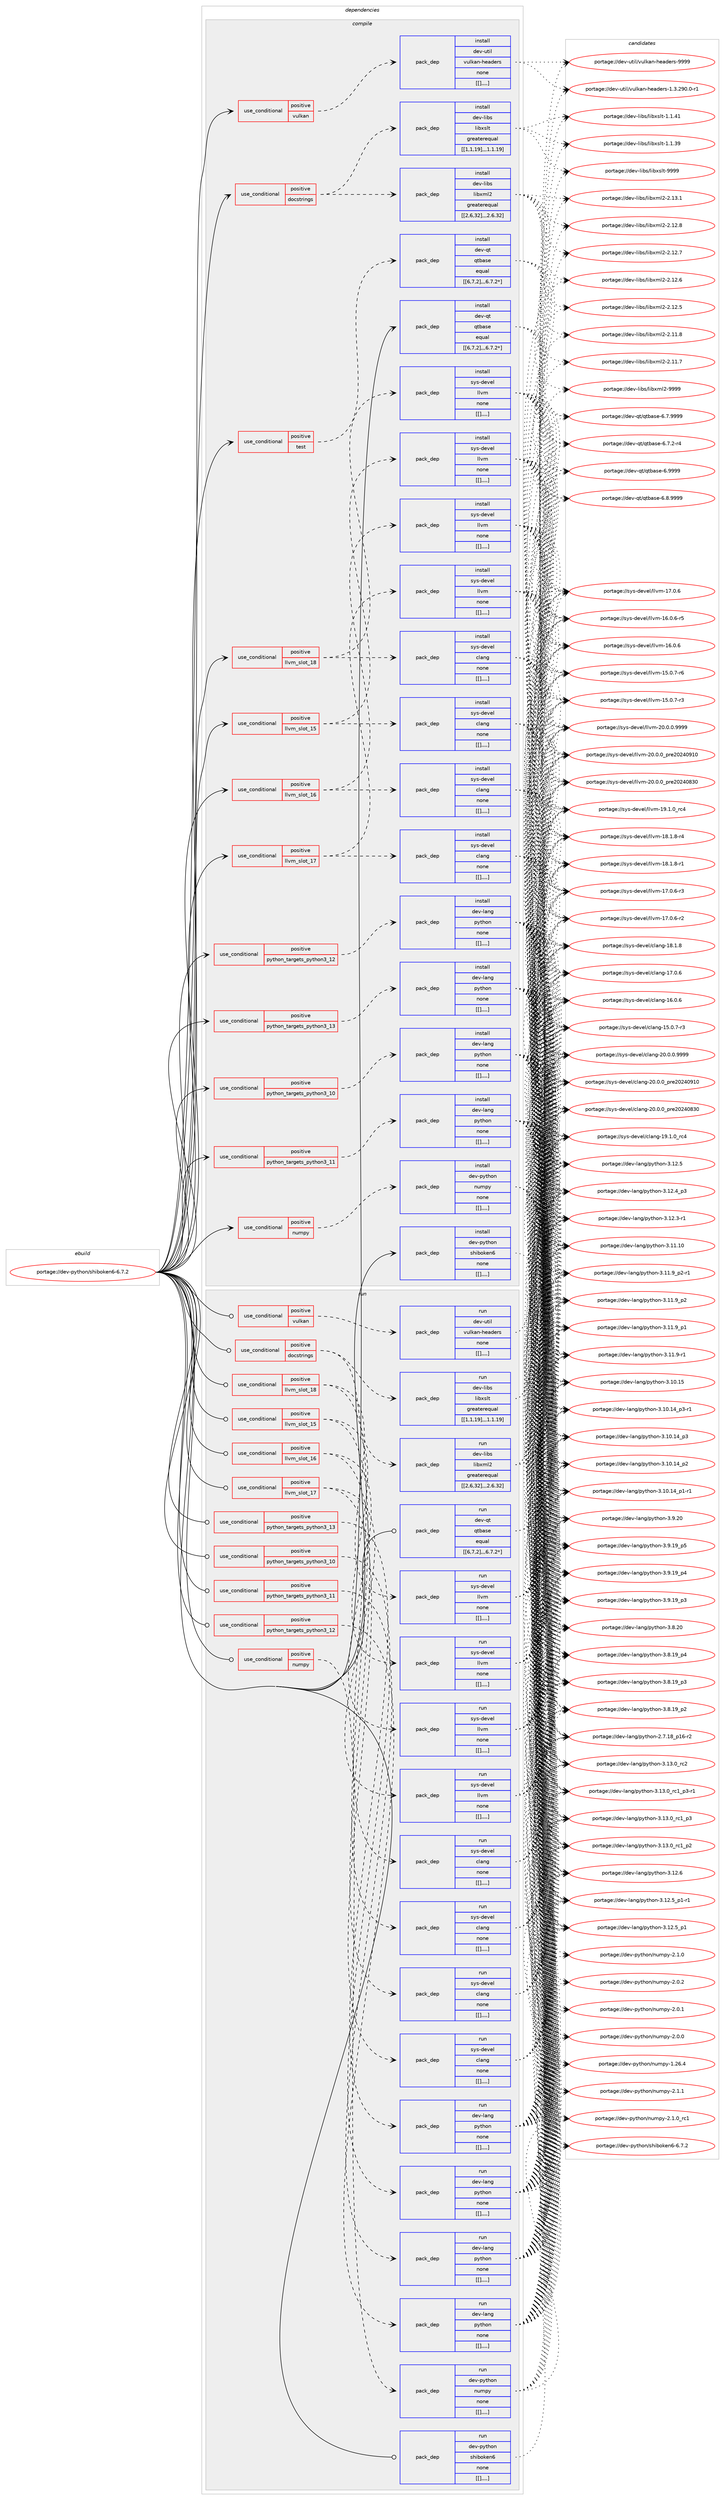 digraph prolog {

# *************
# Graph options
# *************

newrank=true;
concentrate=true;
compound=true;
graph [rankdir=LR,fontname=Helvetica,fontsize=10,ranksep=1.5];#, ranksep=2.5, nodesep=0.2];
edge  [arrowhead=vee];
node  [fontname=Helvetica,fontsize=10];

# **********
# The ebuild
# **********

subgraph cluster_leftcol {
color=gray;
label=<<i>ebuild</i>>;
id [label="portage://dev-python/shiboken6-6.7.2", color=red, width=4, href="../dev-python/shiboken6-6.7.2.svg"];
}

# ****************
# The dependencies
# ****************

subgraph cluster_midcol {
color=gray;
label=<<i>dependencies</i>>;
subgraph cluster_compile {
fillcolor="#eeeeee";
style=filled;
label=<<i>compile</i>>;
subgraph cond40537 {
dependency165368 [label=<<TABLE BORDER="0" CELLBORDER="1" CELLSPACING="0" CELLPADDING="4"><TR><TD ROWSPAN="3" CELLPADDING="10">use_conditional</TD></TR><TR><TD>positive</TD></TR><TR><TD>docstrings</TD></TR></TABLE>>, shape=none, color=red];
subgraph pack123570 {
dependency165369 [label=<<TABLE BORDER="0" CELLBORDER="1" CELLSPACING="0" CELLPADDING="4" WIDTH="220"><TR><TD ROWSPAN="6" CELLPADDING="30">pack_dep</TD></TR><TR><TD WIDTH="110">install</TD></TR><TR><TD>dev-libs</TD></TR><TR><TD>libxml2</TD></TR><TR><TD>greaterequal</TD></TR><TR><TD>[[2,6,32],,,2.6.32]</TD></TR></TABLE>>, shape=none, color=blue];
}
dependency165368:e -> dependency165369:w [weight=20,style="dashed",arrowhead="vee"];
subgraph pack123571 {
dependency165370 [label=<<TABLE BORDER="0" CELLBORDER="1" CELLSPACING="0" CELLPADDING="4" WIDTH="220"><TR><TD ROWSPAN="6" CELLPADDING="30">pack_dep</TD></TR><TR><TD WIDTH="110">install</TD></TR><TR><TD>dev-libs</TD></TR><TR><TD>libxslt</TD></TR><TR><TD>greaterequal</TD></TR><TR><TD>[[1,1,19],,,1.1.19]</TD></TR></TABLE>>, shape=none, color=blue];
}
dependency165368:e -> dependency165370:w [weight=20,style="dashed",arrowhead="vee"];
}
id:e -> dependency165368:w [weight=20,style="solid",arrowhead="vee"];
subgraph cond40538 {
dependency165371 [label=<<TABLE BORDER="0" CELLBORDER="1" CELLSPACING="0" CELLPADDING="4"><TR><TD ROWSPAN="3" CELLPADDING="10">use_conditional</TD></TR><TR><TD>positive</TD></TR><TR><TD>llvm_slot_15</TD></TR></TABLE>>, shape=none, color=red];
subgraph pack123572 {
dependency165372 [label=<<TABLE BORDER="0" CELLBORDER="1" CELLSPACING="0" CELLPADDING="4" WIDTH="220"><TR><TD ROWSPAN="6" CELLPADDING="30">pack_dep</TD></TR><TR><TD WIDTH="110">install</TD></TR><TR><TD>sys-devel</TD></TR><TR><TD>clang</TD></TR><TR><TD>none</TD></TR><TR><TD>[[],,,,]</TD></TR></TABLE>>, shape=none, color=blue];
}
dependency165371:e -> dependency165372:w [weight=20,style="dashed",arrowhead="vee"];
subgraph pack123573 {
dependency165373 [label=<<TABLE BORDER="0" CELLBORDER="1" CELLSPACING="0" CELLPADDING="4" WIDTH="220"><TR><TD ROWSPAN="6" CELLPADDING="30">pack_dep</TD></TR><TR><TD WIDTH="110">install</TD></TR><TR><TD>sys-devel</TD></TR><TR><TD>llvm</TD></TR><TR><TD>none</TD></TR><TR><TD>[[],,,,]</TD></TR></TABLE>>, shape=none, color=blue];
}
dependency165371:e -> dependency165373:w [weight=20,style="dashed",arrowhead="vee"];
}
id:e -> dependency165371:w [weight=20,style="solid",arrowhead="vee"];
subgraph cond40539 {
dependency165374 [label=<<TABLE BORDER="0" CELLBORDER="1" CELLSPACING="0" CELLPADDING="4"><TR><TD ROWSPAN="3" CELLPADDING="10">use_conditional</TD></TR><TR><TD>positive</TD></TR><TR><TD>llvm_slot_16</TD></TR></TABLE>>, shape=none, color=red];
subgraph pack123574 {
dependency165375 [label=<<TABLE BORDER="0" CELLBORDER="1" CELLSPACING="0" CELLPADDING="4" WIDTH="220"><TR><TD ROWSPAN="6" CELLPADDING="30">pack_dep</TD></TR><TR><TD WIDTH="110">install</TD></TR><TR><TD>sys-devel</TD></TR><TR><TD>clang</TD></TR><TR><TD>none</TD></TR><TR><TD>[[],,,,]</TD></TR></TABLE>>, shape=none, color=blue];
}
dependency165374:e -> dependency165375:w [weight=20,style="dashed",arrowhead="vee"];
subgraph pack123575 {
dependency165376 [label=<<TABLE BORDER="0" CELLBORDER="1" CELLSPACING="0" CELLPADDING="4" WIDTH="220"><TR><TD ROWSPAN="6" CELLPADDING="30">pack_dep</TD></TR><TR><TD WIDTH="110">install</TD></TR><TR><TD>sys-devel</TD></TR><TR><TD>llvm</TD></TR><TR><TD>none</TD></TR><TR><TD>[[],,,,]</TD></TR></TABLE>>, shape=none, color=blue];
}
dependency165374:e -> dependency165376:w [weight=20,style="dashed",arrowhead="vee"];
}
id:e -> dependency165374:w [weight=20,style="solid",arrowhead="vee"];
subgraph cond40540 {
dependency165377 [label=<<TABLE BORDER="0" CELLBORDER="1" CELLSPACING="0" CELLPADDING="4"><TR><TD ROWSPAN="3" CELLPADDING="10">use_conditional</TD></TR><TR><TD>positive</TD></TR><TR><TD>llvm_slot_17</TD></TR></TABLE>>, shape=none, color=red];
subgraph pack123576 {
dependency165378 [label=<<TABLE BORDER="0" CELLBORDER="1" CELLSPACING="0" CELLPADDING="4" WIDTH="220"><TR><TD ROWSPAN="6" CELLPADDING="30">pack_dep</TD></TR><TR><TD WIDTH="110">install</TD></TR><TR><TD>sys-devel</TD></TR><TR><TD>clang</TD></TR><TR><TD>none</TD></TR><TR><TD>[[],,,,]</TD></TR></TABLE>>, shape=none, color=blue];
}
dependency165377:e -> dependency165378:w [weight=20,style="dashed",arrowhead="vee"];
subgraph pack123577 {
dependency165379 [label=<<TABLE BORDER="0" CELLBORDER="1" CELLSPACING="0" CELLPADDING="4" WIDTH="220"><TR><TD ROWSPAN="6" CELLPADDING="30">pack_dep</TD></TR><TR><TD WIDTH="110">install</TD></TR><TR><TD>sys-devel</TD></TR><TR><TD>llvm</TD></TR><TR><TD>none</TD></TR><TR><TD>[[],,,,]</TD></TR></TABLE>>, shape=none, color=blue];
}
dependency165377:e -> dependency165379:w [weight=20,style="dashed",arrowhead="vee"];
}
id:e -> dependency165377:w [weight=20,style="solid",arrowhead="vee"];
subgraph cond40541 {
dependency165380 [label=<<TABLE BORDER="0" CELLBORDER="1" CELLSPACING="0" CELLPADDING="4"><TR><TD ROWSPAN="3" CELLPADDING="10">use_conditional</TD></TR><TR><TD>positive</TD></TR><TR><TD>llvm_slot_18</TD></TR></TABLE>>, shape=none, color=red];
subgraph pack123578 {
dependency165381 [label=<<TABLE BORDER="0" CELLBORDER="1" CELLSPACING="0" CELLPADDING="4" WIDTH="220"><TR><TD ROWSPAN="6" CELLPADDING="30">pack_dep</TD></TR><TR><TD WIDTH="110">install</TD></TR><TR><TD>sys-devel</TD></TR><TR><TD>clang</TD></TR><TR><TD>none</TD></TR><TR><TD>[[],,,,]</TD></TR></TABLE>>, shape=none, color=blue];
}
dependency165380:e -> dependency165381:w [weight=20,style="dashed",arrowhead="vee"];
subgraph pack123579 {
dependency165382 [label=<<TABLE BORDER="0" CELLBORDER="1" CELLSPACING="0" CELLPADDING="4" WIDTH="220"><TR><TD ROWSPAN="6" CELLPADDING="30">pack_dep</TD></TR><TR><TD WIDTH="110">install</TD></TR><TR><TD>sys-devel</TD></TR><TR><TD>llvm</TD></TR><TR><TD>none</TD></TR><TR><TD>[[],,,,]</TD></TR></TABLE>>, shape=none, color=blue];
}
dependency165380:e -> dependency165382:w [weight=20,style="dashed",arrowhead="vee"];
}
id:e -> dependency165380:w [weight=20,style="solid",arrowhead="vee"];
subgraph cond40542 {
dependency165383 [label=<<TABLE BORDER="0" CELLBORDER="1" CELLSPACING="0" CELLPADDING="4"><TR><TD ROWSPAN="3" CELLPADDING="10">use_conditional</TD></TR><TR><TD>positive</TD></TR><TR><TD>numpy</TD></TR></TABLE>>, shape=none, color=red];
subgraph pack123580 {
dependency165384 [label=<<TABLE BORDER="0" CELLBORDER="1" CELLSPACING="0" CELLPADDING="4" WIDTH="220"><TR><TD ROWSPAN="6" CELLPADDING="30">pack_dep</TD></TR><TR><TD WIDTH="110">install</TD></TR><TR><TD>dev-python</TD></TR><TR><TD>numpy</TD></TR><TR><TD>none</TD></TR><TR><TD>[[],,,,]</TD></TR></TABLE>>, shape=none, color=blue];
}
dependency165383:e -> dependency165384:w [weight=20,style="dashed",arrowhead="vee"];
}
id:e -> dependency165383:w [weight=20,style="solid",arrowhead="vee"];
subgraph cond40543 {
dependency165385 [label=<<TABLE BORDER="0" CELLBORDER="1" CELLSPACING="0" CELLPADDING="4"><TR><TD ROWSPAN="3" CELLPADDING="10">use_conditional</TD></TR><TR><TD>positive</TD></TR><TR><TD>python_targets_python3_10</TD></TR></TABLE>>, shape=none, color=red];
subgraph pack123581 {
dependency165386 [label=<<TABLE BORDER="0" CELLBORDER="1" CELLSPACING="0" CELLPADDING="4" WIDTH="220"><TR><TD ROWSPAN="6" CELLPADDING="30">pack_dep</TD></TR><TR><TD WIDTH="110">install</TD></TR><TR><TD>dev-lang</TD></TR><TR><TD>python</TD></TR><TR><TD>none</TD></TR><TR><TD>[[],,,,]</TD></TR></TABLE>>, shape=none, color=blue];
}
dependency165385:e -> dependency165386:w [weight=20,style="dashed",arrowhead="vee"];
}
id:e -> dependency165385:w [weight=20,style="solid",arrowhead="vee"];
subgraph cond40544 {
dependency165387 [label=<<TABLE BORDER="0" CELLBORDER="1" CELLSPACING="0" CELLPADDING="4"><TR><TD ROWSPAN="3" CELLPADDING="10">use_conditional</TD></TR><TR><TD>positive</TD></TR><TR><TD>python_targets_python3_11</TD></TR></TABLE>>, shape=none, color=red];
subgraph pack123582 {
dependency165388 [label=<<TABLE BORDER="0" CELLBORDER="1" CELLSPACING="0" CELLPADDING="4" WIDTH="220"><TR><TD ROWSPAN="6" CELLPADDING="30">pack_dep</TD></TR><TR><TD WIDTH="110">install</TD></TR><TR><TD>dev-lang</TD></TR><TR><TD>python</TD></TR><TR><TD>none</TD></TR><TR><TD>[[],,,,]</TD></TR></TABLE>>, shape=none, color=blue];
}
dependency165387:e -> dependency165388:w [weight=20,style="dashed",arrowhead="vee"];
}
id:e -> dependency165387:w [weight=20,style="solid",arrowhead="vee"];
subgraph cond40545 {
dependency165389 [label=<<TABLE BORDER="0" CELLBORDER="1" CELLSPACING="0" CELLPADDING="4"><TR><TD ROWSPAN="3" CELLPADDING="10">use_conditional</TD></TR><TR><TD>positive</TD></TR><TR><TD>python_targets_python3_12</TD></TR></TABLE>>, shape=none, color=red];
subgraph pack123583 {
dependency165390 [label=<<TABLE BORDER="0" CELLBORDER="1" CELLSPACING="0" CELLPADDING="4" WIDTH="220"><TR><TD ROWSPAN="6" CELLPADDING="30">pack_dep</TD></TR><TR><TD WIDTH="110">install</TD></TR><TR><TD>dev-lang</TD></TR><TR><TD>python</TD></TR><TR><TD>none</TD></TR><TR><TD>[[],,,,]</TD></TR></TABLE>>, shape=none, color=blue];
}
dependency165389:e -> dependency165390:w [weight=20,style="dashed",arrowhead="vee"];
}
id:e -> dependency165389:w [weight=20,style="solid",arrowhead="vee"];
subgraph cond40546 {
dependency165391 [label=<<TABLE BORDER="0" CELLBORDER="1" CELLSPACING="0" CELLPADDING="4"><TR><TD ROWSPAN="3" CELLPADDING="10">use_conditional</TD></TR><TR><TD>positive</TD></TR><TR><TD>python_targets_python3_13</TD></TR></TABLE>>, shape=none, color=red];
subgraph pack123584 {
dependency165392 [label=<<TABLE BORDER="0" CELLBORDER="1" CELLSPACING="0" CELLPADDING="4" WIDTH="220"><TR><TD ROWSPAN="6" CELLPADDING="30">pack_dep</TD></TR><TR><TD WIDTH="110">install</TD></TR><TR><TD>dev-lang</TD></TR><TR><TD>python</TD></TR><TR><TD>none</TD></TR><TR><TD>[[],,,,]</TD></TR></TABLE>>, shape=none, color=blue];
}
dependency165391:e -> dependency165392:w [weight=20,style="dashed",arrowhead="vee"];
}
id:e -> dependency165391:w [weight=20,style="solid",arrowhead="vee"];
subgraph cond40547 {
dependency165393 [label=<<TABLE BORDER="0" CELLBORDER="1" CELLSPACING="0" CELLPADDING="4"><TR><TD ROWSPAN="3" CELLPADDING="10">use_conditional</TD></TR><TR><TD>positive</TD></TR><TR><TD>test</TD></TR></TABLE>>, shape=none, color=red];
subgraph pack123585 {
dependency165394 [label=<<TABLE BORDER="0" CELLBORDER="1" CELLSPACING="0" CELLPADDING="4" WIDTH="220"><TR><TD ROWSPAN="6" CELLPADDING="30">pack_dep</TD></TR><TR><TD WIDTH="110">install</TD></TR><TR><TD>dev-qt</TD></TR><TR><TD>qtbase</TD></TR><TR><TD>equal</TD></TR><TR><TD>[[6,7,2],,,6.7.2*]</TD></TR></TABLE>>, shape=none, color=blue];
}
dependency165393:e -> dependency165394:w [weight=20,style="dashed",arrowhead="vee"];
}
id:e -> dependency165393:w [weight=20,style="solid",arrowhead="vee"];
subgraph cond40548 {
dependency165395 [label=<<TABLE BORDER="0" CELLBORDER="1" CELLSPACING="0" CELLPADDING="4"><TR><TD ROWSPAN="3" CELLPADDING="10">use_conditional</TD></TR><TR><TD>positive</TD></TR><TR><TD>vulkan</TD></TR></TABLE>>, shape=none, color=red];
subgraph pack123586 {
dependency165396 [label=<<TABLE BORDER="0" CELLBORDER="1" CELLSPACING="0" CELLPADDING="4" WIDTH="220"><TR><TD ROWSPAN="6" CELLPADDING="30">pack_dep</TD></TR><TR><TD WIDTH="110">install</TD></TR><TR><TD>dev-util</TD></TR><TR><TD>vulkan-headers</TD></TR><TR><TD>none</TD></TR><TR><TD>[[],,,,]</TD></TR></TABLE>>, shape=none, color=blue];
}
dependency165395:e -> dependency165396:w [weight=20,style="dashed",arrowhead="vee"];
}
id:e -> dependency165395:w [weight=20,style="solid",arrowhead="vee"];
subgraph pack123587 {
dependency165397 [label=<<TABLE BORDER="0" CELLBORDER="1" CELLSPACING="0" CELLPADDING="4" WIDTH="220"><TR><TD ROWSPAN="6" CELLPADDING="30">pack_dep</TD></TR><TR><TD WIDTH="110">install</TD></TR><TR><TD>dev-qt</TD></TR><TR><TD>qtbase</TD></TR><TR><TD>equal</TD></TR><TR><TD>[[6,7,2],,,6.7.2*]</TD></TR></TABLE>>, shape=none, color=blue];
}
id:e -> dependency165397:w [weight=20,style="solid",arrowhead="vee"];
subgraph pack123588 {
dependency165398 [label=<<TABLE BORDER="0" CELLBORDER="1" CELLSPACING="0" CELLPADDING="4" WIDTH="220"><TR><TD ROWSPAN="6" CELLPADDING="30">pack_dep</TD></TR><TR><TD WIDTH="110">install</TD></TR><TR><TD>dev-python</TD></TR><TR><TD>shiboken6</TD></TR><TR><TD>none</TD></TR><TR><TD>[[],,,,]</TD></TR></TABLE>>, shape=none, color=blue];
}
id:e -> dependency165398:w [weight=20,style="solid",arrowhead="vee"];
}
subgraph cluster_compileandrun {
fillcolor="#eeeeee";
style=filled;
label=<<i>compile and run</i>>;
}
subgraph cluster_run {
fillcolor="#eeeeee";
style=filled;
label=<<i>run</i>>;
subgraph cond40549 {
dependency165399 [label=<<TABLE BORDER="0" CELLBORDER="1" CELLSPACING="0" CELLPADDING="4"><TR><TD ROWSPAN="3" CELLPADDING="10">use_conditional</TD></TR><TR><TD>positive</TD></TR><TR><TD>docstrings</TD></TR></TABLE>>, shape=none, color=red];
subgraph pack123589 {
dependency165400 [label=<<TABLE BORDER="0" CELLBORDER="1" CELLSPACING="0" CELLPADDING="4" WIDTH="220"><TR><TD ROWSPAN="6" CELLPADDING="30">pack_dep</TD></TR><TR><TD WIDTH="110">run</TD></TR><TR><TD>dev-libs</TD></TR><TR><TD>libxml2</TD></TR><TR><TD>greaterequal</TD></TR><TR><TD>[[2,6,32],,,2.6.32]</TD></TR></TABLE>>, shape=none, color=blue];
}
dependency165399:e -> dependency165400:w [weight=20,style="dashed",arrowhead="vee"];
subgraph pack123590 {
dependency165401 [label=<<TABLE BORDER="0" CELLBORDER="1" CELLSPACING="0" CELLPADDING="4" WIDTH="220"><TR><TD ROWSPAN="6" CELLPADDING="30">pack_dep</TD></TR><TR><TD WIDTH="110">run</TD></TR><TR><TD>dev-libs</TD></TR><TR><TD>libxslt</TD></TR><TR><TD>greaterequal</TD></TR><TR><TD>[[1,1,19],,,1.1.19]</TD></TR></TABLE>>, shape=none, color=blue];
}
dependency165399:e -> dependency165401:w [weight=20,style="dashed",arrowhead="vee"];
}
id:e -> dependency165399:w [weight=20,style="solid",arrowhead="odot"];
subgraph cond40550 {
dependency165402 [label=<<TABLE BORDER="0" CELLBORDER="1" CELLSPACING="0" CELLPADDING="4"><TR><TD ROWSPAN="3" CELLPADDING="10">use_conditional</TD></TR><TR><TD>positive</TD></TR><TR><TD>llvm_slot_15</TD></TR></TABLE>>, shape=none, color=red];
subgraph pack123591 {
dependency165403 [label=<<TABLE BORDER="0" CELLBORDER="1" CELLSPACING="0" CELLPADDING="4" WIDTH="220"><TR><TD ROWSPAN="6" CELLPADDING="30">pack_dep</TD></TR><TR><TD WIDTH="110">run</TD></TR><TR><TD>sys-devel</TD></TR><TR><TD>clang</TD></TR><TR><TD>none</TD></TR><TR><TD>[[],,,,]</TD></TR></TABLE>>, shape=none, color=blue];
}
dependency165402:e -> dependency165403:w [weight=20,style="dashed",arrowhead="vee"];
subgraph pack123592 {
dependency165404 [label=<<TABLE BORDER="0" CELLBORDER="1" CELLSPACING="0" CELLPADDING="4" WIDTH="220"><TR><TD ROWSPAN="6" CELLPADDING="30">pack_dep</TD></TR><TR><TD WIDTH="110">run</TD></TR><TR><TD>sys-devel</TD></TR><TR><TD>llvm</TD></TR><TR><TD>none</TD></TR><TR><TD>[[],,,,]</TD></TR></TABLE>>, shape=none, color=blue];
}
dependency165402:e -> dependency165404:w [weight=20,style="dashed",arrowhead="vee"];
}
id:e -> dependency165402:w [weight=20,style="solid",arrowhead="odot"];
subgraph cond40551 {
dependency165405 [label=<<TABLE BORDER="0" CELLBORDER="1" CELLSPACING="0" CELLPADDING="4"><TR><TD ROWSPAN="3" CELLPADDING="10">use_conditional</TD></TR><TR><TD>positive</TD></TR><TR><TD>llvm_slot_16</TD></TR></TABLE>>, shape=none, color=red];
subgraph pack123593 {
dependency165406 [label=<<TABLE BORDER="0" CELLBORDER="1" CELLSPACING="0" CELLPADDING="4" WIDTH="220"><TR><TD ROWSPAN="6" CELLPADDING="30">pack_dep</TD></TR><TR><TD WIDTH="110">run</TD></TR><TR><TD>sys-devel</TD></TR><TR><TD>clang</TD></TR><TR><TD>none</TD></TR><TR><TD>[[],,,,]</TD></TR></TABLE>>, shape=none, color=blue];
}
dependency165405:e -> dependency165406:w [weight=20,style="dashed",arrowhead="vee"];
subgraph pack123594 {
dependency165407 [label=<<TABLE BORDER="0" CELLBORDER="1" CELLSPACING="0" CELLPADDING="4" WIDTH="220"><TR><TD ROWSPAN="6" CELLPADDING="30">pack_dep</TD></TR><TR><TD WIDTH="110">run</TD></TR><TR><TD>sys-devel</TD></TR><TR><TD>llvm</TD></TR><TR><TD>none</TD></TR><TR><TD>[[],,,,]</TD></TR></TABLE>>, shape=none, color=blue];
}
dependency165405:e -> dependency165407:w [weight=20,style="dashed",arrowhead="vee"];
}
id:e -> dependency165405:w [weight=20,style="solid",arrowhead="odot"];
subgraph cond40552 {
dependency165408 [label=<<TABLE BORDER="0" CELLBORDER="1" CELLSPACING="0" CELLPADDING="4"><TR><TD ROWSPAN="3" CELLPADDING="10">use_conditional</TD></TR><TR><TD>positive</TD></TR><TR><TD>llvm_slot_17</TD></TR></TABLE>>, shape=none, color=red];
subgraph pack123595 {
dependency165409 [label=<<TABLE BORDER="0" CELLBORDER="1" CELLSPACING="0" CELLPADDING="4" WIDTH="220"><TR><TD ROWSPAN="6" CELLPADDING="30">pack_dep</TD></TR><TR><TD WIDTH="110">run</TD></TR><TR><TD>sys-devel</TD></TR><TR><TD>clang</TD></TR><TR><TD>none</TD></TR><TR><TD>[[],,,,]</TD></TR></TABLE>>, shape=none, color=blue];
}
dependency165408:e -> dependency165409:w [weight=20,style="dashed",arrowhead="vee"];
subgraph pack123596 {
dependency165410 [label=<<TABLE BORDER="0" CELLBORDER="1" CELLSPACING="0" CELLPADDING="4" WIDTH="220"><TR><TD ROWSPAN="6" CELLPADDING="30">pack_dep</TD></TR><TR><TD WIDTH="110">run</TD></TR><TR><TD>sys-devel</TD></TR><TR><TD>llvm</TD></TR><TR><TD>none</TD></TR><TR><TD>[[],,,,]</TD></TR></TABLE>>, shape=none, color=blue];
}
dependency165408:e -> dependency165410:w [weight=20,style="dashed",arrowhead="vee"];
}
id:e -> dependency165408:w [weight=20,style="solid",arrowhead="odot"];
subgraph cond40553 {
dependency165411 [label=<<TABLE BORDER="0" CELLBORDER="1" CELLSPACING="0" CELLPADDING="4"><TR><TD ROWSPAN="3" CELLPADDING="10">use_conditional</TD></TR><TR><TD>positive</TD></TR><TR><TD>llvm_slot_18</TD></TR></TABLE>>, shape=none, color=red];
subgraph pack123597 {
dependency165412 [label=<<TABLE BORDER="0" CELLBORDER="1" CELLSPACING="0" CELLPADDING="4" WIDTH="220"><TR><TD ROWSPAN="6" CELLPADDING="30">pack_dep</TD></TR><TR><TD WIDTH="110">run</TD></TR><TR><TD>sys-devel</TD></TR><TR><TD>clang</TD></TR><TR><TD>none</TD></TR><TR><TD>[[],,,,]</TD></TR></TABLE>>, shape=none, color=blue];
}
dependency165411:e -> dependency165412:w [weight=20,style="dashed",arrowhead="vee"];
subgraph pack123598 {
dependency165413 [label=<<TABLE BORDER="0" CELLBORDER="1" CELLSPACING="0" CELLPADDING="4" WIDTH="220"><TR><TD ROWSPAN="6" CELLPADDING="30">pack_dep</TD></TR><TR><TD WIDTH="110">run</TD></TR><TR><TD>sys-devel</TD></TR><TR><TD>llvm</TD></TR><TR><TD>none</TD></TR><TR><TD>[[],,,,]</TD></TR></TABLE>>, shape=none, color=blue];
}
dependency165411:e -> dependency165413:w [weight=20,style="dashed",arrowhead="vee"];
}
id:e -> dependency165411:w [weight=20,style="solid",arrowhead="odot"];
subgraph cond40554 {
dependency165414 [label=<<TABLE BORDER="0" CELLBORDER="1" CELLSPACING="0" CELLPADDING="4"><TR><TD ROWSPAN="3" CELLPADDING="10">use_conditional</TD></TR><TR><TD>positive</TD></TR><TR><TD>numpy</TD></TR></TABLE>>, shape=none, color=red];
subgraph pack123599 {
dependency165415 [label=<<TABLE BORDER="0" CELLBORDER="1" CELLSPACING="0" CELLPADDING="4" WIDTH="220"><TR><TD ROWSPAN="6" CELLPADDING="30">pack_dep</TD></TR><TR><TD WIDTH="110">run</TD></TR><TR><TD>dev-python</TD></TR><TR><TD>numpy</TD></TR><TR><TD>none</TD></TR><TR><TD>[[],,,,]</TD></TR></TABLE>>, shape=none, color=blue];
}
dependency165414:e -> dependency165415:w [weight=20,style="dashed",arrowhead="vee"];
}
id:e -> dependency165414:w [weight=20,style="solid",arrowhead="odot"];
subgraph cond40555 {
dependency165416 [label=<<TABLE BORDER="0" CELLBORDER="1" CELLSPACING="0" CELLPADDING="4"><TR><TD ROWSPAN="3" CELLPADDING="10">use_conditional</TD></TR><TR><TD>positive</TD></TR><TR><TD>python_targets_python3_10</TD></TR></TABLE>>, shape=none, color=red];
subgraph pack123600 {
dependency165417 [label=<<TABLE BORDER="0" CELLBORDER="1" CELLSPACING="0" CELLPADDING="4" WIDTH="220"><TR><TD ROWSPAN="6" CELLPADDING="30">pack_dep</TD></TR><TR><TD WIDTH="110">run</TD></TR><TR><TD>dev-lang</TD></TR><TR><TD>python</TD></TR><TR><TD>none</TD></TR><TR><TD>[[],,,,]</TD></TR></TABLE>>, shape=none, color=blue];
}
dependency165416:e -> dependency165417:w [weight=20,style="dashed",arrowhead="vee"];
}
id:e -> dependency165416:w [weight=20,style="solid",arrowhead="odot"];
subgraph cond40556 {
dependency165418 [label=<<TABLE BORDER="0" CELLBORDER="1" CELLSPACING="0" CELLPADDING="4"><TR><TD ROWSPAN="3" CELLPADDING="10">use_conditional</TD></TR><TR><TD>positive</TD></TR><TR><TD>python_targets_python3_11</TD></TR></TABLE>>, shape=none, color=red];
subgraph pack123601 {
dependency165419 [label=<<TABLE BORDER="0" CELLBORDER="1" CELLSPACING="0" CELLPADDING="4" WIDTH="220"><TR><TD ROWSPAN="6" CELLPADDING="30">pack_dep</TD></TR><TR><TD WIDTH="110">run</TD></TR><TR><TD>dev-lang</TD></TR><TR><TD>python</TD></TR><TR><TD>none</TD></TR><TR><TD>[[],,,,]</TD></TR></TABLE>>, shape=none, color=blue];
}
dependency165418:e -> dependency165419:w [weight=20,style="dashed",arrowhead="vee"];
}
id:e -> dependency165418:w [weight=20,style="solid",arrowhead="odot"];
subgraph cond40557 {
dependency165420 [label=<<TABLE BORDER="0" CELLBORDER="1" CELLSPACING="0" CELLPADDING="4"><TR><TD ROWSPAN="3" CELLPADDING="10">use_conditional</TD></TR><TR><TD>positive</TD></TR><TR><TD>python_targets_python3_12</TD></TR></TABLE>>, shape=none, color=red];
subgraph pack123602 {
dependency165421 [label=<<TABLE BORDER="0" CELLBORDER="1" CELLSPACING="0" CELLPADDING="4" WIDTH="220"><TR><TD ROWSPAN="6" CELLPADDING="30">pack_dep</TD></TR><TR><TD WIDTH="110">run</TD></TR><TR><TD>dev-lang</TD></TR><TR><TD>python</TD></TR><TR><TD>none</TD></TR><TR><TD>[[],,,,]</TD></TR></TABLE>>, shape=none, color=blue];
}
dependency165420:e -> dependency165421:w [weight=20,style="dashed",arrowhead="vee"];
}
id:e -> dependency165420:w [weight=20,style="solid",arrowhead="odot"];
subgraph cond40558 {
dependency165422 [label=<<TABLE BORDER="0" CELLBORDER="1" CELLSPACING="0" CELLPADDING="4"><TR><TD ROWSPAN="3" CELLPADDING="10">use_conditional</TD></TR><TR><TD>positive</TD></TR><TR><TD>python_targets_python3_13</TD></TR></TABLE>>, shape=none, color=red];
subgraph pack123603 {
dependency165423 [label=<<TABLE BORDER="0" CELLBORDER="1" CELLSPACING="0" CELLPADDING="4" WIDTH="220"><TR><TD ROWSPAN="6" CELLPADDING="30">pack_dep</TD></TR><TR><TD WIDTH="110">run</TD></TR><TR><TD>dev-lang</TD></TR><TR><TD>python</TD></TR><TR><TD>none</TD></TR><TR><TD>[[],,,,]</TD></TR></TABLE>>, shape=none, color=blue];
}
dependency165422:e -> dependency165423:w [weight=20,style="dashed",arrowhead="vee"];
}
id:e -> dependency165422:w [weight=20,style="solid",arrowhead="odot"];
subgraph cond40559 {
dependency165424 [label=<<TABLE BORDER="0" CELLBORDER="1" CELLSPACING="0" CELLPADDING="4"><TR><TD ROWSPAN="3" CELLPADDING="10">use_conditional</TD></TR><TR><TD>positive</TD></TR><TR><TD>vulkan</TD></TR></TABLE>>, shape=none, color=red];
subgraph pack123604 {
dependency165425 [label=<<TABLE BORDER="0" CELLBORDER="1" CELLSPACING="0" CELLPADDING="4" WIDTH="220"><TR><TD ROWSPAN="6" CELLPADDING="30">pack_dep</TD></TR><TR><TD WIDTH="110">run</TD></TR><TR><TD>dev-util</TD></TR><TR><TD>vulkan-headers</TD></TR><TR><TD>none</TD></TR><TR><TD>[[],,,,]</TD></TR></TABLE>>, shape=none, color=blue];
}
dependency165424:e -> dependency165425:w [weight=20,style="dashed",arrowhead="vee"];
}
id:e -> dependency165424:w [weight=20,style="solid",arrowhead="odot"];
subgraph pack123605 {
dependency165426 [label=<<TABLE BORDER="0" CELLBORDER="1" CELLSPACING="0" CELLPADDING="4" WIDTH="220"><TR><TD ROWSPAN="6" CELLPADDING="30">pack_dep</TD></TR><TR><TD WIDTH="110">run</TD></TR><TR><TD>dev-qt</TD></TR><TR><TD>qtbase</TD></TR><TR><TD>equal</TD></TR><TR><TD>[[6,7,2],,,6.7.2*]</TD></TR></TABLE>>, shape=none, color=blue];
}
id:e -> dependency165426:w [weight=20,style="solid",arrowhead="odot"];
subgraph pack123606 {
dependency165427 [label=<<TABLE BORDER="0" CELLBORDER="1" CELLSPACING="0" CELLPADDING="4" WIDTH="220"><TR><TD ROWSPAN="6" CELLPADDING="30">pack_dep</TD></TR><TR><TD WIDTH="110">run</TD></TR><TR><TD>dev-python</TD></TR><TR><TD>shiboken6</TD></TR><TR><TD>none</TD></TR><TR><TD>[[],,,,]</TD></TR></TABLE>>, shape=none, color=blue];
}
id:e -> dependency165427:w [weight=20,style="solid",arrowhead="odot"];
}
}

# **************
# The candidates
# **************

subgraph cluster_choices {
rank=same;
color=gray;
label=<<i>candidates</i>>;

subgraph choice123570 {
color=black;
nodesep=1;
choice10010111845108105981154710810598120109108504557575757 [label="portage://dev-libs/libxml2-9999", color=red, width=4,href="../dev-libs/libxml2-9999.svg"];
choice100101118451081059811547108105981201091085045504649514649 [label="portage://dev-libs/libxml2-2.13.1", color=red, width=4,href="../dev-libs/libxml2-2.13.1.svg"];
choice100101118451081059811547108105981201091085045504649504656 [label="portage://dev-libs/libxml2-2.12.8", color=red, width=4,href="../dev-libs/libxml2-2.12.8.svg"];
choice100101118451081059811547108105981201091085045504649504655 [label="portage://dev-libs/libxml2-2.12.7", color=red, width=4,href="../dev-libs/libxml2-2.12.7.svg"];
choice100101118451081059811547108105981201091085045504649504654 [label="portage://dev-libs/libxml2-2.12.6", color=red, width=4,href="../dev-libs/libxml2-2.12.6.svg"];
choice100101118451081059811547108105981201091085045504649504653 [label="portage://dev-libs/libxml2-2.12.5", color=red, width=4,href="../dev-libs/libxml2-2.12.5.svg"];
choice100101118451081059811547108105981201091085045504649494656 [label="portage://dev-libs/libxml2-2.11.8", color=red, width=4,href="../dev-libs/libxml2-2.11.8.svg"];
choice100101118451081059811547108105981201091085045504649494655 [label="portage://dev-libs/libxml2-2.11.7", color=red, width=4,href="../dev-libs/libxml2-2.11.7.svg"];
dependency165369:e -> choice10010111845108105981154710810598120109108504557575757:w [style=dotted,weight="100"];
dependency165369:e -> choice100101118451081059811547108105981201091085045504649514649:w [style=dotted,weight="100"];
dependency165369:e -> choice100101118451081059811547108105981201091085045504649504656:w [style=dotted,weight="100"];
dependency165369:e -> choice100101118451081059811547108105981201091085045504649504655:w [style=dotted,weight="100"];
dependency165369:e -> choice100101118451081059811547108105981201091085045504649504654:w [style=dotted,weight="100"];
dependency165369:e -> choice100101118451081059811547108105981201091085045504649504653:w [style=dotted,weight="100"];
dependency165369:e -> choice100101118451081059811547108105981201091085045504649494656:w [style=dotted,weight="100"];
dependency165369:e -> choice100101118451081059811547108105981201091085045504649494655:w [style=dotted,weight="100"];
}
subgraph choice123571 {
color=black;
nodesep=1;
choice100101118451081059811547108105981201151081164557575757 [label="portage://dev-libs/libxslt-9999", color=red, width=4,href="../dev-libs/libxslt-9999.svg"];
choice1001011184510810598115471081059812011510811645494649465249 [label="portage://dev-libs/libxslt-1.1.41", color=red, width=4,href="../dev-libs/libxslt-1.1.41.svg"];
choice1001011184510810598115471081059812011510811645494649465157 [label="portage://dev-libs/libxslt-1.1.39", color=red, width=4,href="../dev-libs/libxslt-1.1.39.svg"];
dependency165370:e -> choice100101118451081059811547108105981201151081164557575757:w [style=dotted,weight="100"];
dependency165370:e -> choice1001011184510810598115471081059812011510811645494649465249:w [style=dotted,weight="100"];
dependency165370:e -> choice1001011184510810598115471081059812011510811645494649465157:w [style=dotted,weight="100"];
}
subgraph choice123572 {
color=black;
nodesep=1;
choice11512111545100101118101108479910897110103455048464846484657575757 [label="portage://sys-devel/clang-20.0.0.9999", color=red, width=4,href="../sys-devel/clang-20.0.0.9999.svg"];
choice1151211154510010111810110847991089711010345504846484648951121141015048505248574948 [label="portage://sys-devel/clang-20.0.0_pre20240910", color=red, width=4,href="../sys-devel/clang-20.0.0_pre20240910.svg"];
choice1151211154510010111810110847991089711010345504846484648951121141015048505248565148 [label="portage://sys-devel/clang-20.0.0_pre20240830", color=red, width=4,href="../sys-devel/clang-20.0.0_pre20240830.svg"];
choice1151211154510010111810110847991089711010345495746494648951149952 [label="portage://sys-devel/clang-19.1.0_rc4", color=red, width=4,href="../sys-devel/clang-19.1.0_rc4.svg"];
choice1151211154510010111810110847991089711010345495646494656 [label="portage://sys-devel/clang-18.1.8", color=red, width=4,href="../sys-devel/clang-18.1.8.svg"];
choice1151211154510010111810110847991089711010345495546484654 [label="portage://sys-devel/clang-17.0.6", color=red, width=4,href="../sys-devel/clang-17.0.6.svg"];
choice1151211154510010111810110847991089711010345495446484654 [label="portage://sys-devel/clang-16.0.6", color=red, width=4,href="../sys-devel/clang-16.0.6.svg"];
choice11512111545100101118101108479910897110103454953464846554511451 [label="portage://sys-devel/clang-15.0.7-r3", color=red, width=4,href="../sys-devel/clang-15.0.7-r3.svg"];
dependency165372:e -> choice11512111545100101118101108479910897110103455048464846484657575757:w [style=dotted,weight="100"];
dependency165372:e -> choice1151211154510010111810110847991089711010345504846484648951121141015048505248574948:w [style=dotted,weight="100"];
dependency165372:e -> choice1151211154510010111810110847991089711010345504846484648951121141015048505248565148:w [style=dotted,weight="100"];
dependency165372:e -> choice1151211154510010111810110847991089711010345495746494648951149952:w [style=dotted,weight="100"];
dependency165372:e -> choice1151211154510010111810110847991089711010345495646494656:w [style=dotted,weight="100"];
dependency165372:e -> choice1151211154510010111810110847991089711010345495546484654:w [style=dotted,weight="100"];
dependency165372:e -> choice1151211154510010111810110847991089711010345495446484654:w [style=dotted,weight="100"];
dependency165372:e -> choice11512111545100101118101108479910897110103454953464846554511451:w [style=dotted,weight="100"];
}
subgraph choice123573 {
color=black;
nodesep=1;
choice1151211154510010111810110847108108118109455048464846484657575757 [label="portage://sys-devel/llvm-20.0.0.9999", color=red, width=4,href="../sys-devel/llvm-20.0.0.9999.svg"];
choice115121115451001011181011084710810811810945504846484648951121141015048505248574948 [label="portage://sys-devel/llvm-20.0.0_pre20240910", color=red, width=4,href="../sys-devel/llvm-20.0.0_pre20240910.svg"];
choice115121115451001011181011084710810811810945504846484648951121141015048505248565148 [label="portage://sys-devel/llvm-20.0.0_pre20240830", color=red, width=4,href="../sys-devel/llvm-20.0.0_pre20240830.svg"];
choice115121115451001011181011084710810811810945495746494648951149952 [label="portage://sys-devel/llvm-19.1.0_rc4", color=red, width=4,href="../sys-devel/llvm-19.1.0_rc4.svg"];
choice1151211154510010111810110847108108118109454956464946564511452 [label="portage://sys-devel/llvm-18.1.8-r4", color=red, width=4,href="../sys-devel/llvm-18.1.8-r4.svg"];
choice1151211154510010111810110847108108118109454956464946564511449 [label="portage://sys-devel/llvm-18.1.8-r1", color=red, width=4,href="../sys-devel/llvm-18.1.8-r1.svg"];
choice1151211154510010111810110847108108118109454955464846544511451 [label="portage://sys-devel/llvm-17.0.6-r3", color=red, width=4,href="../sys-devel/llvm-17.0.6-r3.svg"];
choice1151211154510010111810110847108108118109454955464846544511450 [label="portage://sys-devel/llvm-17.0.6-r2", color=red, width=4,href="../sys-devel/llvm-17.0.6-r2.svg"];
choice115121115451001011181011084710810811810945495546484654 [label="portage://sys-devel/llvm-17.0.6", color=red, width=4,href="../sys-devel/llvm-17.0.6.svg"];
choice1151211154510010111810110847108108118109454954464846544511453 [label="portage://sys-devel/llvm-16.0.6-r5", color=red, width=4,href="../sys-devel/llvm-16.0.6-r5.svg"];
choice115121115451001011181011084710810811810945495446484654 [label="portage://sys-devel/llvm-16.0.6", color=red, width=4,href="../sys-devel/llvm-16.0.6.svg"];
choice1151211154510010111810110847108108118109454953464846554511454 [label="portage://sys-devel/llvm-15.0.7-r6", color=red, width=4,href="../sys-devel/llvm-15.0.7-r6.svg"];
choice1151211154510010111810110847108108118109454953464846554511451 [label="portage://sys-devel/llvm-15.0.7-r3", color=red, width=4,href="../sys-devel/llvm-15.0.7-r3.svg"];
dependency165373:e -> choice1151211154510010111810110847108108118109455048464846484657575757:w [style=dotted,weight="100"];
dependency165373:e -> choice115121115451001011181011084710810811810945504846484648951121141015048505248574948:w [style=dotted,weight="100"];
dependency165373:e -> choice115121115451001011181011084710810811810945504846484648951121141015048505248565148:w [style=dotted,weight="100"];
dependency165373:e -> choice115121115451001011181011084710810811810945495746494648951149952:w [style=dotted,weight="100"];
dependency165373:e -> choice1151211154510010111810110847108108118109454956464946564511452:w [style=dotted,weight="100"];
dependency165373:e -> choice1151211154510010111810110847108108118109454956464946564511449:w [style=dotted,weight="100"];
dependency165373:e -> choice1151211154510010111810110847108108118109454955464846544511451:w [style=dotted,weight="100"];
dependency165373:e -> choice1151211154510010111810110847108108118109454955464846544511450:w [style=dotted,weight="100"];
dependency165373:e -> choice115121115451001011181011084710810811810945495546484654:w [style=dotted,weight="100"];
dependency165373:e -> choice1151211154510010111810110847108108118109454954464846544511453:w [style=dotted,weight="100"];
dependency165373:e -> choice115121115451001011181011084710810811810945495446484654:w [style=dotted,weight="100"];
dependency165373:e -> choice1151211154510010111810110847108108118109454953464846554511454:w [style=dotted,weight="100"];
dependency165373:e -> choice1151211154510010111810110847108108118109454953464846554511451:w [style=dotted,weight="100"];
}
subgraph choice123574 {
color=black;
nodesep=1;
choice11512111545100101118101108479910897110103455048464846484657575757 [label="portage://sys-devel/clang-20.0.0.9999", color=red, width=4,href="../sys-devel/clang-20.0.0.9999.svg"];
choice1151211154510010111810110847991089711010345504846484648951121141015048505248574948 [label="portage://sys-devel/clang-20.0.0_pre20240910", color=red, width=4,href="../sys-devel/clang-20.0.0_pre20240910.svg"];
choice1151211154510010111810110847991089711010345504846484648951121141015048505248565148 [label="portage://sys-devel/clang-20.0.0_pre20240830", color=red, width=4,href="../sys-devel/clang-20.0.0_pre20240830.svg"];
choice1151211154510010111810110847991089711010345495746494648951149952 [label="portage://sys-devel/clang-19.1.0_rc4", color=red, width=4,href="../sys-devel/clang-19.1.0_rc4.svg"];
choice1151211154510010111810110847991089711010345495646494656 [label="portage://sys-devel/clang-18.1.8", color=red, width=4,href="../sys-devel/clang-18.1.8.svg"];
choice1151211154510010111810110847991089711010345495546484654 [label="portage://sys-devel/clang-17.0.6", color=red, width=4,href="../sys-devel/clang-17.0.6.svg"];
choice1151211154510010111810110847991089711010345495446484654 [label="portage://sys-devel/clang-16.0.6", color=red, width=4,href="../sys-devel/clang-16.0.6.svg"];
choice11512111545100101118101108479910897110103454953464846554511451 [label="portage://sys-devel/clang-15.0.7-r3", color=red, width=4,href="../sys-devel/clang-15.0.7-r3.svg"];
dependency165375:e -> choice11512111545100101118101108479910897110103455048464846484657575757:w [style=dotted,weight="100"];
dependency165375:e -> choice1151211154510010111810110847991089711010345504846484648951121141015048505248574948:w [style=dotted,weight="100"];
dependency165375:e -> choice1151211154510010111810110847991089711010345504846484648951121141015048505248565148:w [style=dotted,weight="100"];
dependency165375:e -> choice1151211154510010111810110847991089711010345495746494648951149952:w [style=dotted,weight="100"];
dependency165375:e -> choice1151211154510010111810110847991089711010345495646494656:w [style=dotted,weight="100"];
dependency165375:e -> choice1151211154510010111810110847991089711010345495546484654:w [style=dotted,weight="100"];
dependency165375:e -> choice1151211154510010111810110847991089711010345495446484654:w [style=dotted,weight="100"];
dependency165375:e -> choice11512111545100101118101108479910897110103454953464846554511451:w [style=dotted,weight="100"];
}
subgraph choice123575 {
color=black;
nodesep=1;
choice1151211154510010111810110847108108118109455048464846484657575757 [label="portage://sys-devel/llvm-20.0.0.9999", color=red, width=4,href="../sys-devel/llvm-20.0.0.9999.svg"];
choice115121115451001011181011084710810811810945504846484648951121141015048505248574948 [label="portage://sys-devel/llvm-20.0.0_pre20240910", color=red, width=4,href="../sys-devel/llvm-20.0.0_pre20240910.svg"];
choice115121115451001011181011084710810811810945504846484648951121141015048505248565148 [label="portage://sys-devel/llvm-20.0.0_pre20240830", color=red, width=4,href="../sys-devel/llvm-20.0.0_pre20240830.svg"];
choice115121115451001011181011084710810811810945495746494648951149952 [label="portage://sys-devel/llvm-19.1.0_rc4", color=red, width=4,href="../sys-devel/llvm-19.1.0_rc4.svg"];
choice1151211154510010111810110847108108118109454956464946564511452 [label="portage://sys-devel/llvm-18.1.8-r4", color=red, width=4,href="../sys-devel/llvm-18.1.8-r4.svg"];
choice1151211154510010111810110847108108118109454956464946564511449 [label="portage://sys-devel/llvm-18.1.8-r1", color=red, width=4,href="../sys-devel/llvm-18.1.8-r1.svg"];
choice1151211154510010111810110847108108118109454955464846544511451 [label="portage://sys-devel/llvm-17.0.6-r3", color=red, width=4,href="../sys-devel/llvm-17.0.6-r3.svg"];
choice1151211154510010111810110847108108118109454955464846544511450 [label="portage://sys-devel/llvm-17.0.6-r2", color=red, width=4,href="../sys-devel/llvm-17.0.6-r2.svg"];
choice115121115451001011181011084710810811810945495546484654 [label="portage://sys-devel/llvm-17.0.6", color=red, width=4,href="../sys-devel/llvm-17.0.6.svg"];
choice1151211154510010111810110847108108118109454954464846544511453 [label="portage://sys-devel/llvm-16.0.6-r5", color=red, width=4,href="../sys-devel/llvm-16.0.6-r5.svg"];
choice115121115451001011181011084710810811810945495446484654 [label="portage://sys-devel/llvm-16.0.6", color=red, width=4,href="../sys-devel/llvm-16.0.6.svg"];
choice1151211154510010111810110847108108118109454953464846554511454 [label="portage://sys-devel/llvm-15.0.7-r6", color=red, width=4,href="../sys-devel/llvm-15.0.7-r6.svg"];
choice1151211154510010111810110847108108118109454953464846554511451 [label="portage://sys-devel/llvm-15.0.7-r3", color=red, width=4,href="../sys-devel/llvm-15.0.7-r3.svg"];
dependency165376:e -> choice1151211154510010111810110847108108118109455048464846484657575757:w [style=dotted,weight="100"];
dependency165376:e -> choice115121115451001011181011084710810811810945504846484648951121141015048505248574948:w [style=dotted,weight="100"];
dependency165376:e -> choice115121115451001011181011084710810811810945504846484648951121141015048505248565148:w [style=dotted,weight="100"];
dependency165376:e -> choice115121115451001011181011084710810811810945495746494648951149952:w [style=dotted,weight="100"];
dependency165376:e -> choice1151211154510010111810110847108108118109454956464946564511452:w [style=dotted,weight="100"];
dependency165376:e -> choice1151211154510010111810110847108108118109454956464946564511449:w [style=dotted,weight="100"];
dependency165376:e -> choice1151211154510010111810110847108108118109454955464846544511451:w [style=dotted,weight="100"];
dependency165376:e -> choice1151211154510010111810110847108108118109454955464846544511450:w [style=dotted,weight="100"];
dependency165376:e -> choice115121115451001011181011084710810811810945495546484654:w [style=dotted,weight="100"];
dependency165376:e -> choice1151211154510010111810110847108108118109454954464846544511453:w [style=dotted,weight="100"];
dependency165376:e -> choice115121115451001011181011084710810811810945495446484654:w [style=dotted,weight="100"];
dependency165376:e -> choice1151211154510010111810110847108108118109454953464846554511454:w [style=dotted,weight="100"];
dependency165376:e -> choice1151211154510010111810110847108108118109454953464846554511451:w [style=dotted,weight="100"];
}
subgraph choice123576 {
color=black;
nodesep=1;
choice11512111545100101118101108479910897110103455048464846484657575757 [label="portage://sys-devel/clang-20.0.0.9999", color=red, width=4,href="../sys-devel/clang-20.0.0.9999.svg"];
choice1151211154510010111810110847991089711010345504846484648951121141015048505248574948 [label="portage://sys-devel/clang-20.0.0_pre20240910", color=red, width=4,href="../sys-devel/clang-20.0.0_pre20240910.svg"];
choice1151211154510010111810110847991089711010345504846484648951121141015048505248565148 [label="portage://sys-devel/clang-20.0.0_pre20240830", color=red, width=4,href="../sys-devel/clang-20.0.0_pre20240830.svg"];
choice1151211154510010111810110847991089711010345495746494648951149952 [label="portage://sys-devel/clang-19.1.0_rc4", color=red, width=4,href="../sys-devel/clang-19.1.0_rc4.svg"];
choice1151211154510010111810110847991089711010345495646494656 [label="portage://sys-devel/clang-18.1.8", color=red, width=4,href="../sys-devel/clang-18.1.8.svg"];
choice1151211154510010111810110847991089711010345495546484654 [label="portage://sys-devel/clang-17.0.6", color=red, width=4,href="../sys-devel/clang-17.0.6.svg"];
choice1151211154510010111810110847991089711010345495446484654 [label="portage://sys-devel/clang-16.0.6", color=red, width=4,href="../sys-devel/clang-16.0.6.svg"];
choice11512111545100101118101108479910897110103454953464846554511451 [label="portage://sys-devel/clang-15.0.7-r3", color=red, width=4,href="../sys-devel/clang-15.0.7-r3.svg"];
dependency165378:e -> choice11512111545100101118101108479910897110103455048464846484657575757:w [style=dotted,weight="100"];
dependency165378:e -> choice1151211154510010111810110847991089711010345504846484648951121141015048505248574948:w [style=dotted,weight="100"];
dependency165378:e -> choice1151211154510010111810110847991089711010345504846484648951121141015048505248565148:w [style=dotted,weight="100"];
dependency165378:e -> choice1151211154510010111810110847991089711010345495746494648951149952:w [style=dotted,weight="100"];
dependency165378:e -> choice1151211154510010111810110847991089711010345495646494656:w [style=dotted,weight="100"];
dependency165378:e -> choice1151211154510010111810110847991089711010345495546484654:w [style=dotted,weight="100"];
dependency165378:e -> choice1151211154510010111810110847991089711010345495446484654:w [style=dotted,weight="100"];
dependency165378:e -> choice11512111545100101118101108479910897110103454953464846554511451:w [style=dotted,weight="100"];
}
subgraph choice123577 {
color=black;
nodesep=1;
choice1151211154510010111810110847108108118109455048464846484657575757 [label="portage://sys-devel/llvm-20.0.0.9999", color=red, width=4,href="../sys-devel/llvm-20.0.0.9999.svg"];
choice115121115451001011181011084710810811810945504846484648951121141015048505248574948 [label="portage://sys-devel/llvm-20.0.0_pre20240910", color=red, width=4,href="../sys-devel/llvm-20.0.0_pre20240910.svg"];
choice115121115451001011181011084710810811810945504846484648951121141015048505248565148 [label="portage://sys-devel/llvm-20.0.0_pre20240830", color=red, width=4,href="../sys-devel/llvm-20.0.0_pre20240830.svg"];
choice115121115451001011181011084710810811810945495746494648951149952 [label="portage://sys-devel/llvm-19.1.0_rc4", color=red, width=4,href="../sys-devel/llvm-19.1.0_rc4.svg"];
choice1151211154510010111810110847108108118109454956464946564511452 [label="portage://sys-devel/llvm-18.1.8-r4", color=red, width=4,href="../sys-devel/llvm-18.1.8-r4.svg"];
choice1151211154510010111810110847108108118109454956464946564511449 [label="portage://sys-devel/llvm-18.1.8-r1", color=red, width=4,href="../sys-devel/llvm-18.1.8-r1.svg"];
choice1151211154510010111810110847108108118109454955464846544511451 [label="portage://sys-devel/llvm-17.0.6-r3", color=red, width=4,href="../sys-devel/llvm-17.0.6-r3.svg"];
choice1151211154510010111810110847108108118109454955464846544511450 [label="portage://sys-devel/llvm-17.0.6-r2", color=red, width=4,href="../sys-devel/llvm-17.0.6-r2.svg"];
choice115121115451001011181011084710810811810945495546484654 [label="portage://sys-devel/llvm-17.0.6", color=red, width=4,href="../sys-devel/llvm-17.0.6.svg"];
choice1151211154510010111810110847108108118109454954464846544511453 [label="portage://sys-devel/llvm-16.0.6-r5", color=red, width=4,href="../sys-devel/llvm-16.0.6-r5.svg"];
choice115121115451001011181011084710810811810945495446484654 [label="portage://sys-devel/llvm-16.0.6", color=red, width=4,href="../sys-devel/llvm-16.0.6.svg"];
choice1151211154510010111810110847108108118109454953464846554511454 [label="portage://sys-devel/llvm-15.0.7-r6", color=red, width=4,href="../sys-devel/llvm-15.0.7-r6.svg"];
choice1151211154510010111810110847108108118109454953464846554511451 [label="portage://sys-devel/llvm-15.0.7-r3", color=red, width=4,href="../sys-devel/llvm-15.0.7-r3.svg"];
dependency165379:e -> choice1151211154510010111810110847108108118109455048464846484657575757:w [style=dotted,weight="100"];
dependency165379:e -> choice115121115451001011181011084710810811810945504846484648951121141015048505248574948:w [style=dotted,weight="100"];
dependency165379:e -> choice115121115451001011181011084710810811810945504846484648951121141015048505248565148:w [style=dotted,weight="100"];
dependency165379:e -> choice115121115451001011181011084710810811810945495746494648951149952:w [style=dotted,weight="100"];
dependency165379:e -> choice1151211154510010111810110847108108118109454956464946564511452:w [style=dotted,weight="100"];
dependency165379:e -> choice1151211154510010111810110847108108118109454956464946564511449:w [style=dotted,weight="100"];
dependency165379:e -> choice1151211154510010111810110847108108118109454955464846544511451:w [style=dotted,weight="100"];
dependency165379:e -> choice1151211154510010111810110847108108118109454955464846544511450:w [style=dotted,weight="100"];
dependency165379:e -> choice115121115451001011181011084710810811810945495546484654:w [style=dotted,weight="100"];
dependency165379:e -> choice1151211154510010111810110847108108118109454954464846544511453:w [style=dotted,weight="100"];
dependency165379:e -> choice115121115451001011181011084710810811810945495446484654:w [style=dotted,weight="100"];
dependency165379:e -> choice1151211154510010111810110847108108118109454953464846554511454:w [style=dotted,weight="100"];
dependency165379:e -> choice1151211154510010111810110847108108118109454953464846554511451:w [style=dotted,weight="100"];
}
subgraph choice123578 {
color=black;
nodesep=1;
choice11512111545100101118101108479910897110103455048464846484657575757 [label="portage://sys-devel/clang-20.0.0.9999", color=red, width=4,href="../sys-devel/clang-20.0.0.9999.svg"];
choice1151211154510010111810110847991089711010345504846484648951121141015048505248574948 [label="portage://sys-devel/clang-20.0.0_pre20240910", color=red, width=4,href="../sys-devel/clang-20.0.0_pre20240910.svg"];
choice1151211154510010111810110847991089711010345504846484648951121141015048505248565148 [label="portage://sys-devel/clang-20.0.0_pre20240830", color=red, width=4,href="../sys-devel/clang-20.0.0_pre20240830.svg"];
choice1151211154510010111810110847991089711010345495746494648951149952 [label="portage://sys-devel/clang-19.1.0_rc4", color=red, width=4,href="../sys-devel/clang-19.1.0_rc4.svg"];
choice1151211154510010111810110847991089711010345495646494656 [label="portage://sys-devel/clang-18.1.8", color=red, width=4,href="../sys-devel/clang-18.1.8.svg"];
choice1151211154510010111810110847991089711010345495546484654 [label="portage://sys-devel/clang-17.0.6", color=red, width=4,href="../sys-devel/clang-17.0.6.svg"];
choice1151211154510010111810110847991089711010345495446484654 [label="portage://sys-devel/clang-16.0.6", color=red, width=4,href="../sys-devel/clang-16.0.6.svg"];
choice11512111545100101118101108479910897110103454953464846554511451 [label="portage://sys-devel/clang-15.0.7-r3", color=red, width=4,href="../sys-devel/clang-15.0.7-r3.svg"];
dependency165381:e -> choice11512111545100101118101108479910897110103455048464846484657575757:w [style=dotted,weight="100"];
dependency165381:e -> choice1151211154510010111810110847991089711010345504846484648951121141015048505248574948:w [style=dotted,weight="100"];
dependency165381:e -> choice1151211154510010111810110847991089711010345504846484648951121141015048505248565148:w [style=dotted,weight="100"];
dependency165381:e -> choice1151211154510010111810110847991089711010345495746494648951149952:w [style=dotted,weight="100"];
dependency165381:e -> choice1151211154510010111810110847991089711010345495646494656:w [style=dotted,weight="100"];
dependency165381:e -> choice1151211154510010111810110847991089711010345495546484654:w [style=dotted,weight="100"];
dependency165381:e -> choice1151211154510010111810110847991089711010345495446484654:w [style=dotted,weight="100"];
dependency165381:e -> choice11512111545100101118101108479910897110103454953464846554511451:w [style=dotted,weight="100"];
}
subgraph choice123579 {
color=black;
nodesep=1;
choice1151211154510010111810110847108108118109455048464846484657575757 [label="portage://sys-devel/llvm-20.0.0.9999", color=red, width=4,href="../sys-devel/llvm-20.0.0.9999.svg"];
choice115121115451001011181011084710810811810945504846484648951121141015048505248574948 [label="portage://sys-devel/llvm-20.0.0_pre20240910", color=red, width=4,href="../sys-devel/llvm-20.0.0_pre20240910.svg"];
choice115121115451001011181011084710810811810945504846484648951121141015048505248565148 [label="portage://sys-devel/llvm-20.0.0_pre20240830", color=red, width=4,href="../sys-devel/llvm-20.0.0_pre20240830.svg"];
choice115121115451001011181011084710810811810945495746494648951149952 [label="portage://sys-devel/llvm-19.1.0_rc4", color=red, width=4,href="../sys-devel/llvm-19.1.0_rc4.svg"];
choice1151211154510010111810110847108108118109454956464946564511452 [label="portage://sys-devel/llvm-18.1.8-r4", color=red, width=4,href="../sys-devel/llvm-18.1.8-r4.svg"];
choice1151211154510010111810110847108108118109454956464946564511449 [label="portage://sys-devel/llvm-18.1.8-r1", color=red, width=4,href="../sys-devel/llvm-18.1.8-r1.svg"];
choice1151211154510010111810110847108108118109454955464846544511451 [label="portage://sys-devel/llvm-17.0.6-r3", color=red, width=4,href="../sys-devel/llvm-17.0.6-r3.svg"];
choice1151211154510010111810110847108108118109454955464846544511450 [label="portage://sys-devel/llvm-17.0.6-r2", color=red, width=4,href="../sys-devel/llvm-17.0.6-r2.svg"];
choice115121115451001011181011084710810811810945495546484654 [label="portage://sys-devel/llvm-17.0.6", color=red, width=4,href="../sys-devel/llvm-17.0.6.svg"];
choice1151211154510010111810110847108108118109454954464846544511453 [label="portage://sys-devel/llvm-16.0.6-r5", color=red, width=4,href="../sys-devel/llvm-16.0.6-r5.svg"];
choice115121115451001011181011084710810811810945495446484654 [label="portage://sys-devel/llvm-16.0.6", color=red, width=4,href="../sys-devel/llvm-16.0.6.svg"];
choice1151211154510010111810110847108108118109454953464846554511454 [label="portage://sys-devel/llvm-15.0.7-r6", color=red, width=4,href="../sys-devel/llvm-15.0.7-r6.svg"];
choice1151211154510010111810110847108108118109454953464846554511451 [label="portage://sys-devel/llvm-15.0.7-r3", color=red, width=4,href="../sys-devel/llvm-15.0.7-r3.svg"];
dependency165382:e -> choice1151211154510010111810110847108108118109455048464846484657575757:w [style=dotted,weight="100"];
dependency165382:e -> choice115121115451001011181011084710810811810945504846484648951121141015048505248574948:w [style=dotted,weight="100"];
dependency165382:e -> choice115121115451001011181011084710810811810945504846484648951121141015048505248565148:w [style=dotted,weight="100"];
dependency165382:e -> choice115121115451001011181011084710810811810945495746494648951149952:w [style=dotted,weight="100"];
dependency165382:e -> choice1151211154510010111810110847108108118109454956464946564511452:w [style=dotted,weight="100"];
dependency165382:e -> choice1151211154510010111810110847108108118109454956464946564511449:w [style=dotted,weight="100"];
dependency165382:e -> choice1151211154510010111810110847108108118109454955464846544511451:w [style=dotted,weight="100"];
dependency165382:e -> choice1151211154510010111810110847108108118109454955464846544511450:w [style=dotted,weight="100"];
dependency165382:e -> choice115121115451001011181011084710810811810945495546484654:w [style=dotted,weight="100"];
dependency165382:e -> choice1151211154510010111810110847108108118109454954464846544511453:w [style=dotted,weight="100"];
dependency165382:e -> choice115121115451001011181011084710810811810945495446484654:w [style=dotted,weight="100"];
dependency165382:e -> choice1151211154510010111810110847108108118109454953464846554511454:w [style=dotted,weight="100"];
dependency165382:e -> choice1151211154510010111810110847108108118109454953464846554511451:w [style=dotted,weight="100"];
}
subgraph choice123580 {
color=black;
nodesep=1;
choice1001011184511212111610411111047110117109112121455046494649 [label="portage://dev-python/numpy-2.1.1", color=red, width=4,href="../dev-python/numpy-2.1.1.svg"];
choice1001011184511212111610411111047110117109112121455046494648951149949 [label="portage://dev-python/numpy-2.1.0_rc1", color=red, width=4,href="../dev-python/numpy-2.1.0_rc1.svg"];
choice1001011184511212111610411111047110117109112121455046494648 [label="portage://dev-python/numpy-2.1.0", color=red, width=4,href="../dev-python/numpy-2.1.0.svg"];
choice1001011184511212111610411111047110117109112121455046484650 [label="portage://dev-python/numpy-2.0.2", color=red, width=4,href="../dev-python/numpy-2.0.2.svg"];
choice1001011184511212111610411111047110117109112121455046484649 [label="portage://dev-python/numpy-2.0.1", color=red, width=4,href="../dev-python/numpy-2.0.1.svg"];
choice1001011184511212111610411111047110117109112121455046484648 [label="portage://dev-python/numpy-2.0.0", color=red, width=4,href="../dev-python/numpy-2.0.0.svg"];
choice100101118451121211161041111104711011710911212145494650544652 [label="portage://dev-python/numpy-1.26.4", color=red, width=4,href="../dev-python/numpy-1.26.4.svg"];
dependency165384:e -> choice1001011184511212111610411111047110117109112121455046494649:w [style=dotted,weight="100"];
dependency165384:e -> choice1001011184511212111610411111047110117109112121455046494648951149949:w [style=dotted,weight="100"];
dependency165384:e -> choice1001011184511212111610411111047110117109112121455046494648:w [style=dotted,weight="100"];
dependency165384:e -> choice1001011184511212111610411111047110117109112121455046484650:w [style=dotted,weight="100"];
dependency165384:e -> choice1001011184511212111610411111047110117109112121455046484649:w [style=dotted,weight="100"];
dependency165384:e -> choice1001011184511212111610411111047110117109112121455046484648:w [style=dotted,weight="100"];
dependency165384:e -> choice100101118451121211161041111104711011710911212145494650544652:w [style=dotted,weight="100"];
}
subgraph choice123581 {
color=black;
nodesep=1;
choice10010111845108971101034711212111610411111045514649514648951149950 [label="portage://dev-lang/python-3.13.0_rc2", color=red, width=4,href="../dev-lang/python-3.13.0_rc2.svg"];
choice1001011184510897110103471121211161041111104551464951464895114994995112514511449 [label="portage://dev-lang/python-3.13.0_rc1_p3-r1", color=red, width=4,href="../dev-lang/python-3.13.0_rc1_p3-r1.svg"];
choice100101118451089711010347112121116104111110455146495146489511499499511251 [label="portage://dev-lang/python-3.13.0_rc1_p3", color=red, width=4,href="../dev-lang/python-3.13.0_rc1_p3.svg"];
choice100101118451089711010347112121116104111110455146495146489511499499511250 [label="portage://dev-lang/python-3.13.0_rc1_p2", color=red, width=4,href="../dev-lang/python-3.13.0_rc1_p2.svg"];
choice10010111845108971101034711212111610411111045514649504654 [label="portage://dev-lang/python-3.12.6", color=red, width=4,href="../dev-lang/python-3.12.6.svg"];
choice1001011184510897110103471121211161041111104551464950465395112494511449 [label="portage://dev-lang/python-3.12.5_p1-r1", color=red, width=4,href="../dev-lang/python-3.12.5_p1-r1.svg"];
choice100101118451089711010347112121116104111110455146495046539511249 [label="portage://dev-lang/python-3.12.5_p1", color=red, width=4,href="../dev-lang/python-3.12.5_p1.svg"];
choice10010111845108971101034711212111610411111045514649504653 [label="portage://dev-lang/python-3.12.5", color=red, width=4,href="../dev-lang/python-3.12.5.svg"];
choice100101118451089711010347112121116104111110455146495046529511251 [label="portage://dev-lang/python-3.12.4_p3", color=red, width=4,href="../dev-lang/python-3.12.4_p3.svg"];
choice100101118451089711010347112121116104111110455146495046514511449 [label="portage://dev-lang/python-3.12.3-r1", color=red, width=4,href="../dev-lang/python-3.12.3-r1.svg"];
choice1001011184510897110103471121211161041111104551464949464948 [label="portage://dev-lang/python-3.11.10", color=red, width=4,href="../dev-lang/python-3.11.10.svg"];
choice1001011184510897110103471121211161041111104551464949465795112504511449 [label="portage://dev-lang/python-3.11.9_p2-r1", color=red, width=4,href="../dev-lang/python-3.11.9_p2-r1.svg"];
choice100101118451089711010347112121116104111110455146494946579511250 [label="portage://dev-lang/python-3.11.9_p2", color=red, width=4,href="../dev-lang/python-3.11.9_p2.svg"];
choice100101118451089711010347112121116104111110455146494946579511249 [label="portage://dev-lang/python-3.11.9_p1", color=red, width=4,href="../dev-lang/python-3.11.9_p1.svg"];
choice100101118451089711010347112121116104111110455146494946574511449 [label="portage://dev-lang/python-3.11.9-r1", color=red, width=4,href="../dev-lang/python-3.11.9-r1.svg"];
choice1001011184510897110103471121211161041111104551464948464953 [label="portage://dev-lang/python-3.10.15", color=red, width=4,href="../dev-lang/python-3.10.15.svg"];
choice100101118451089711010347112121116104111110455146494846495295112514511449 [label="portage://dev-lang/python-3.10.14_p3-r1", color=red, width=4,href="../dev-lang/python-3.10.14_p3-r1.svg"];
choice10010111845108971101034711212111610411111045514649484649529511251 [label="portage://dev-lang/python-3.10.14_p3", color=red, width=4,href="../dev-lang/python-3.10.14_p3.svg"];
choice10010111845108971101034711212111610411111045514649484649529511250 [label="portage://dev-lang/python-3.10.14_p2", color=red, width=4,href="../dev-lang/python-3.10.14_p2.svg"];
choice100101118451089711010347112121116104111110455146494846495295112494511449 [label="portage://dev-lang/python-3.10.14_p1-r1", color=red, width=4,href="../dev-lang/python-3.10.14_p1-r1.svg"];
choice10010111845108971101034711212111610411111045514657465048 [label="portage://dev-lang/python-3.9.20", color=red, width=4,href="../dev-lang/python-3.9.20.svg"];
choice100101118451089711010347112121116104111110455146574649579511253 [label="portage://dev-lang/python-3.9.19_p5", color=red, width=4,href="../dev-lang/python-3.9.19_p5.svg"];
choice100101118451089711010347112121116104111110455146574649579511252 [label="portage://dev-lang/python-3.9.19_p4", color=red, width=4,href="../dev-lang/python-3.9.19_p4.svg"];
choice100101118451089711010347112121116104111110455146574649579511251 [label="portage://dev-lang/python-3.9.19_p3", color=red, width=4,href="../dev-lang/python-3.9.19_p3.svg"];
choice10010111845108971101034711212111610411111045514656465048 [label="portage://dev-lang/python-3.8.20", color=red, width=4,href="../dev-lang/python-3.8.20.svg"];
choice100101118451089711010347112121116104111110455146564649579511252 [label="portage://dev-lang/python-3.8.19_p4", color=red, width=4,href="../dev-lang/python-3.8.19_p4.svg"];
choice100101118451089711010347112121116104111110455146564649579511251 [label="portage://dev-lang/python-3.8.19_p3", color=red, width=4,href="../dev-lang/python-3.8.19_p3.svg"];
choice100101118451089711010347112121116104111110455146564649579511250 [label="portage://dev-lang/python-3.8.19_p2", color=red, width=4,href="../dev-lang/python-3.8.19_p2.svg"];
choice100101118451089711010347112121116104111110455046554649569511249544511450 [label="portage://dev-lang/python-2.7.18_p16-r2", color=red, width=4,href="../dev-lang/python-2.7.18_p16-r2.svg"];
dependency165386:e -> choice10010111845108971101034711212111610411111045514649514648951149950:w [style=dotted,weight="100"];
dependency165386:e -> choice1001011184510897110103471121211161041111104551464951464895114994995112514511449:w [style=dotted,weight="100"];
dependency165386:e -> choice100101118451089711010347112121116104111110455146495146489511499499511251:w [style=dotted,weight="100"];
dependency165386:e -> choice100101118451089711010347112121116104111110455146495146489511499499511250:w [style=dotted,weight="100"];
dependency165386:e -> choice10010111845108971101034711212111610411111045514649504654:w [style=dotted,weight="100"];
dependency165386:e -> choice1001011184510897110103471121211161041111104551464950465395112494511449:w [style=dotted,weight="100"];
dependency165386:e -> choice100101118451089711010347112121116104111110455146495046539511249:w [style=dotted,weight="100"];
dependency165386:e -> choice10010111845108971101034711212111610411111045514649504653:w [style=dotted,weight="100"];
dependency165386:e -> choice100101118451089711010347112121116104111110455146495046529511251:w [style=dotted,weight="100"];
dependency165386:e -> choice100101118451089711010347112121116104111110455146495046514511449:w [style=dotted,weight="100"];
dependency165386:e -> choice1001011184510897110103471121211161041111104551464949464948:w [style=dotted,weight="100"];
dependency165386:e -> choice1001011184510897110103471121211161041111104551464949465795112504511449:w [style=dotted,weight="100"];
dependency165386:e -> choice100101118451089711010347112121116104111110455146494946579511250:w [style=dotted,weight="100"];
dependency165386:e -> choice100101118451089711010347112121116104111110455146494946579511249:w [style=dotted,weight="100"];
dependency165386:e -> choice100101118451089711010347112121116104111110455146494946574511449:w [style=dotted,weight="100"];
dependency165386:e -> choice1001011184510897110103471121211161041111104551464948464953:w [style=dotted,weight="100"];
dependency165386:e -> choice100101118451089711010347112121116104111110455146494846495295112514511449:w [style=dotted,weight="100"];
dependency165386:e -> choice10010111845108971101034711212111610411111045514649484649529511251:w [style=dotted,weight="100"];
dependency165386:e -> choice10010111845108971101034711212111610411111045514649484649529511250:w [style=dotted,weight="100"];
dependency165386:e -> choice100101118451089711010347112121116104111110455146494846495295112494511449:w [style=dotted,weight="100"];
dependency165386:e -> choice10010111845108971101034711212111610411111045514657465048:w [style=dotted,weight="100"];
dependency165386:e -> choice100101118451089711010347112121116104111110455146574649579511253:w [style=dotted,weight="100"];
dependency165386:e -> choice100101118451089711010347112121116104111110455146574649579511252:w [style=dotted,weight="100"];
dependency165386:e -> choice100101118451089711010347112121116104111110455146574649579511251:w [style=dotted,weight="100"];
dependency165386:e -> choice10010111845108971101034711212111610411111045514656465048:w [style=dotted,weight="100"];
dependency165386:e -> choice100101118451089711010347112121116104111110455146564649579511252:w [style=dotted,weight="100"];
dependency165386:e -> choice100101118451089711010347112121116104111110455146564649579511251:w [style=dotted,weight="100"];
dependency165386:e -> choice100101118451089711010347112121116104111110455146564649579511250:w [style=dotted,weight="100"];
dependency165386:e -> choice100101118451089711010347112121116104111110455046554649569511249544511450:w [style=dotted,weight="100"];
}
subgraph choice123582 {
color=black;
nodesep=1;
choice10010111845108971101034711212111610411111045514649514648951149950 [label="portage://dev-lang/python-3.13.0_rc2", color=red, width=4,href="../dev-lang/python-3.13.0_rc2.svg"];
choice1001011184510897110103471121211161041111104551464951464895114994995112514511449 [label="portage://dev-lang/python-3.13.0_rc1_p3-r1", color=red, width=4,href="../dev-lang/python-3.13.0_rc1_p3-r1.svg"];
choice100101118451089711010347112121116104111110455146495146489511499499511251 [label="portage://dev-lang/python-3.13.0_rc1_p3", color=red, width=4,href="../dev-lang/python-3.13.0_rc1_p3.svg"];
choice100101118451089711010347112121116104111110455146495146489511499499511250 [label="portage://dev-lang/python-3.13.0_rc1_p2", color=red, width=4,href="../dev-lang/python-3.13.0_rc1_p2.svg"];
choice10010111845108971101034711212111610411111045514649504654 [label="portage://dev-lang/python-3.12.6", color=red, width=4,href="../dev-lang/python-3.12.6.svg"];
choice1001011184510897110103471121211161041111104551464950465395112494511449 [label="portage://dev-lang/python-3.12.5_p1-r1", color=red, width=4,href="../dev-lang/python-3.12.5_p1-r1.svg"];
choice100101118451089711010347112121116104111110455146495046539511249 [label="portage://dev-lang/python-3.12.5_p1", color=red, width=4,href="../dev-lang/python-3.12.5_p1.svg"];
choice10010111845108971101034711212111610411111045514649504653 [label="portage://dev-lang/python-3.12.5", color=red, width=4,href="../dev-lang/python-3.12.5.svg"];
choice100101118451089711010347112121116104111110455146495046529511251 [label="portage://dev-lang/python-3.12.4_p3", color=red, width=4,href="../dev-lang/python-3.12.4_p3.svg"];
choice100101118451089711010347112121116104111110455146495046514511449 [label="portage://dev-lang/python-3.12.3-r1", color=red, width=4,href="../dev-lang/python-3.12.3-r1.svg"];
choice1001011184510897110103471121211161041111104551464949464948 [label="portage://dev-lang/python-3.11.10", color=red, width=4,href="../dev-lang/python-3.11.10.svg"];
choice1001011184510897110103471121211161041111104551464949465795112504511449 [label="portage://dev-lang/python-3.11.9_p2-r1", color=red, width=4,href="../dev-lang/python-3.11.9_p2-r1.svg"];
choice100101118451089711010347112121116104111110455146494946579511250 [label="portage://dev-lang/python-3.11.9_p2", color=red, width=4,href="../dev-lang/python-3.11.9_p2.svg"];
choice100101118451089711010347112121116104111110455146494946579511249 [label="portage://dev-lang/python-3.11.9_p1", color=red, width=4,href="../dev-lang/python-3.11.9_p1.svg"];
choice100101118451089711010347112121116104111110455146494946574511449 [label="portage://dev-lang/python-3.11.9-r1", color=red, width=4,href="../dev-lang/python-3.11.9-r1.svg"];
choice1001011184510897110103471121211161041111104551464948464953 [label="portage://dev-lang/python-3.10.15", color=red, width=4,href="../dev-lang/python-3.10.15.svg"];
choice100101118451089711010347112121116104111110455146494846495295112514511449 [label="portage://dev-lang/python-3.10.14_p3-r1", color=red, width=4,href="../dev-lang/python-3.10.14_p3-r1.svg"];
choice10010111845108971101034711212111610411111045514649484649529511251 [label="portage://dev-lang/python-3.10.14_p3", color=red, width=4,href="../dev-lang/python-3.10.14_p3.svg"];
choice10010111845108971101034711212111610411111045514649484649529511250 [label="portage://dev-lang/python-3.10.14_p2", color=red, width=4,href="../dev-lang/python-3.10.14_p2.svg"];
choice100101118451089711010347112121116104111110455146494846495295112494511449 [label="portage://dev-lang/python-3.10.14_p1-r1", color=red, width=4,href="../dev-lang/python-3.10.14_p1-r1.svg"];
choice10010111845108971101034711212111610411111045514657465048 [label="portage://dev-lang/python-3.9.20", color=red, width=4,href="../dev-lang/python-3.9.20.svg"];
choice100101118451089711010347112121116104111110455146574649579511253 [label="portage://dev-lang/python-3.9.19_p5", color=red, width=4,href="../dev-lang/python-3.9.19_p5.svg"];
choice100101118451089711010347112121116104111110455146574649579511252 [label="portage://dev-lang/python-3.9.19_p4", color=red, width=4,href="../dev-lang/python-3.9.19_p4.svg"];
choice100101118451089711010347112121116104111110455146574649579511251 [label="portage://dev-lang/python-3.9.19_p3", color=red, width=4,href="../dev-lang/python-3.9.19_p3.svg"];
choice10010111845108971101034711212111610411111045514656465048 [label="portage://dev-lang/python-3.8.20", color=red, width=4,href="../dev-lang/python-3.8.20.svg"];
choice100101118451089711010347112121116104111110455146564649579511252 [label="portage://dev-lang/python-3.8.19_p4", color=red, width=4,href="../dev-lang/python-3.8.19_p4.svg"];
choice100101118451089711010347112121116104111110455146564649579511251 [label="portage://dev-lang/python-3.8.19_p3", color=red, width=4,href="../dev-lang/python-3.8.19_p3.svg"];
choice100101118451089711010347112121116104111110455146564649579511250 [label="portage://dev-lang/python-3.8.19_p2", color=red, width=4,href="../dev-lang/python-3.8.19_p2.svg"];
choice100101118451089711010347112121116104111110455046554649569511249544511450 [label="portage://dev-lang/python-2.7.18_p16-r2", color=red, width=4,href="../dev-lang/python-2.7.18_p16-r2.svg"];
dependency165388:e -> choice10010111845108971101034711212111610411111045514649514648951149950:w [style=dotted,weight="100"];
dependency165388:e -> choice1001011184510897110103471121211161041111104551464951464895114994995112514511449:w [style=dotted,weight="100"];
dependency165388:e -> choice100101118451089711010347112121116104111110455146495146489511499499511251:w [style=dotted,weight="100"];
dependency165388:e -> choice100101118451089711010347112121116104111110455146495146489511499499511250:w [style=dotted,weight="100"];
dependency165388:e -> choice10010111845108971101034711212111610411111045514649504654:w [style=dotted,weight="100"];
dependency165388:e -> choice1001011184510897110103471121211161041111104551464950465395112494511449:w [style=dotted,weight="100"];
dependency165388:e -> choice100101118451089711010347112121116104111110455146495046539511249:w [style=dotted,weight="100"];
dependency165388:e -> choice10010111845108971101034711212111610411111045514649504653:w [style=dotted,weight="100"];
dependency165388:e -> choice100101118451089711010347112121116104111110455146495046529511251:w [style=dotted,weight="100"];
dependency165388:e -> choice100101118451089711010347112121116104111110455146495046514511449:w [style=dotted,weight="100"];
dependency165388:e -> choice1001011184510897110103471121211161041111104551464949464948:w [style=dotted,weight="100"];
dependency165388:e -> choice1001011184510897110103471121211161041111104551464949465795112504511449:w [style=dotted,weight="100"];
dependency165388:e -> choice100101118451089711010347112121116104111110455146494946579511250:w [style=dotted,weight="100"];
dependency165388:e -> choice100101118451089711010347112121116104111110455146494946579511249:w [style=dotted,weight="100"];
dependency165388:e -> choice100101118451089711010347112121116104111110455146494946574511449:w [style=dotted,weight="100"];
dependency165388:e -> choice1001011184510897110103471121211161041111104551464948464953:w [style=dotted,weight="100"];
dependency165388:e -> choice100101118451089711010347112121116104111110455146494846495295112514511449:w [style=dotted,weight="100"];
dependency165388:e -> choice10010111845108971101034711212111610411111045514649484649529511251:w [style=dotted,weight="100"];
dependency165388:e -> choice10010111845108971101034711212111610411111045514649484649529511250:w [style=dotted,weight="100"];
dependency165388:e -> choice100101118451089711010347112121116104111110455146494846495295112494511449:w [style=dotted,weight="100"];
dependency165388:e -> choice10010111845108971101034711212111610411111045514657465048:w [style=dotted,weight="100"];
dependency165388:e -> choice100101118451089711010347112121116104111110455146574649579511253:w [style=dotted,weight="100"];
dependency165388:e -> choice100101118451089711010347112121116104111110455146574649579511252:w [style=dotted,weight="100"];
dependency165388:e -> choice100101118451089711010347112121116104111110455146574649579511251:w [style=dotted,weight="100"];
dependency165388:e -> choice10010111845108971101034711212111610411111045514656465048:w [style=dotted,weight="100"];
dependency165388:e -> choice100101118451089711010347112121116104111110455146564649579511252:w [style=dotted,weight="100"];
dependency165388:e -> choice100101118451089711010347112121116104111110455146564649579511251:w [style=dotted,weight="100"];
dependency165388:e -> choice100101118451089711010347112121116104111110455146564649579511250:w [style=dotted,weight="100"];
dependency165388:e -> choice100101118451089711010347112121116104111110455046554649569511249544511450:w [style=dotted,weight="100"];
}
subgraph choice123583 {
color=black;
nodesep=1;
choice10010111845108971101034711212111610411111045514649514648951149950 [label="portage://dev-lang/python-3.13.0_rc2", color=red, width=4,href="../dev-lang/python-3.13.0_rc2.svg"];
choice1001011184510897110103471121211161041111104551464951464895114994995112514511449 [label="portage://dev-lang/python-3.13.0_rc1_p3-r1", color=red, width=4,href="../dev-lang/python-3.13.0_rc1_p3-r1.svg"];
choice100101118451089711010347112121116104111110455146495146489511499499511251 [label="portage://dev-lang/python-3.13.0_rc1_p3", color=red, width=4,href="../dev-lang/python-3.13.0_rc1_p3.svg"];
choice100101118451089711010347112121116104111110455146495146489511499499511250 [label="portage://dev-lang/python-3.13.0_rc1_p2", color=red, width=4,href="../dev-lang/python-3.13.0_rc1_p2.svg"];
choice10010111845108971101034711212111610411111045514649504654 [label="portage://dev-lang/python-3.12.6", color=red, width=4,href="../dev-lang/python-3.12.6.svg"];
choice1001011184510897110103471121211161041111104551464950465395112494511449 [label="portage://dev-lang/python-3.12.5_p1-r1", color=red, width=4,href="../dev-lang/python-3.12.5_p1-r1.svg"];
choice100101118451089711010347112121116104111110455146495046539511249 [label="portage://dev-lang/python-3.12.5_p1", color=red, width=4,href="../dev-lang/python-3.12.5_p1.svg"];
choice10010111845108971101034711212111610411111045514649504653 [label="portage://dev-lang/python-3.12.5", color=red, width=4,href="../dev-lang/python-3.12.5.svg"];
choice100101118451089711010347112121116104111110455146495046529511251 [label="portage://dev-lang/python-3.12.4_p3", color=red, width=4,href="../dev-lang/python-3.12.4_p3.svg"];
choice100101118451089711010347112121116104111110455146495046514511449 [label="portage://dev-lang/python-3.12.3-r1", color=red, width=4,href="../dev-lang/python-3.12.3-r1.svg"];
choice1001011184510897110103471121211161041111104551464949464948 [label="portage://dev-lang/python-3.11.10", color=red, width=4,href="../dev-lang/python-3.11.10.svg"];
choice1001011184510897110103471121211161041111104551464949465795112504511449 [label="portage://dev-lang/python-3.11.9_p2-r1", color=red, width=4,href="../dev-lang/python-3.11.9_p2-r1.svg"];
choice100101118451089711010347112121116104111110455146494946579511250 [label="portage://dev-lang/python-3.11.9_p2", color=red, width=4,href="../dev-lang/python-3.11.9_p2.svg"];
choice100101118451089711010347112121116104111110455146494946579511249 [label="portage://dev-lang/python-3.11.9_p1", color=red, width=4,href="../dev-lang/python-3.11.9_p1.svg"];
choice100101118451089711010347112121116104111110455146494946574511449 [label="portage://dev-lang/python-3.11.9-r1", color=red, width=4,href="../dev-lang/python-3.11.9-r1.svg"];
choice1001011184510897110103471121211161041111104551464948464953 [label="portage://dev-lang/python-3.10.15", color=red, width=4,href="../dev-lang/python-3.10.15.svg"];
choice100101118451089711010347112121116104111110455146494846495295112514511449 [label="portage://dev-lang/python-3.10.14_p3-r1", color=red, width=4,href="../dev-lang/python-3.10.14_p3-r1.svg"];
choice10010111845108971101034711212111610411111045514649484649529511251 [label="portage://dev-lang/python-3.10.14_p3", color=red, width=4,href="../dev-lang/python-3.10.14_p3.svg"];
choice10010111845108971101034711212111610411111045514649484649529511250 [label="portage://dev-lang/python-3.10.14_p2", color=red, width=4,href="../dev-lang/python-3.10.14_p2.svg"];
choice100101118451089711010347112121116104111110455146494846495295112494511449 [label="portage://dev-lang/python-3.10.14_p1-r1", color=red, width=4,href="../dev-lang/python-3.10.14_p1-r1.svg"];
choice10010111845108971101034711212111610411111045514657465048 [label="portage://dev-lang/python-3.9.20", color=red, width=4,href="../dev-lang/python-3.9.20.svg"];
choice100101118451089711010347112121116104111110455146574649579511253 [label="portage://dev-lang/python-3.9.19_p5", color=red, width=4,href="../dev-lang/python-3.9.19_p5.svg"];
choice100101118451089711010347112121116104111110455146574649579511252 [label="portage://dev-lang/python-3.9.19_p4", color=red, width=4,href="../dev-lang/python-3.9.19_p4.svg"];
choice100101118451089711010347112121116104111110455146574649579511251 [label="portage://dev-lang/python-3.9.19_p3", color=red, width=4,href="../dev-lang/python-3.9.19_p3.svg"];
choice10010111845108971101034711212111610411111045514656465048 [label="portage://dev-lang/python-3.8.20", color=red, width=4,href="../dev-lang/python-3.8.20.svg"];
choice100101118451089711010347112121116104111110455146564649579511252 [label="portage://dev-lang/python-3.8.19_p4", color=red, width=4,href="../dev-lang/python-3.8.19_p4.svg"];
choice100101118451089711010347112121116104111110455146564649579511251 [label="portage://dev-lang/python-3.8.19_p3", color=red, width=4,href="../dev-lang/python-3.8.19_p3.svg"];
choice100101118451089711010347112121116104111110455146564649579511250 [label="portage://dev-lang/python-3.8.19_p2", color=red, width=4,href="../dev-lang/python-3.8.19_p2.svg"];
choice100101118451089711010347112121116104111110455046554649569511249544511450 [label="portage://dev-lang/python-2.7.18_p16-r2", color=red, width=4,href="../dev-lang/python-2.7.18_p16-r2.svg"];
dependency165390:e -> choice10010111845108971101034711212111610411111045514649514648951149950:w [style=dotted,weight="100"];
dependency165390:e -> choice1001011184510897110103471121211161041111104551464951464895114994995112514511449:w [style=dotted,weight="100"];
dependency165390:e -> choice100101118451089711010347112121116104111110455146495146489511499499511251:w [style=dotted,weight="100"];
dependency165390:e -> choice100101118451089711010347112121116104111110455146495146489511499499511250:w [style=dotted,weight="100"];
dependency165390:e -> choice10010111845108971101034711212111610411111045514649504654:w [style=dotted,weight="100"];
dependency165390:e -> choice1001011184510897110103471121211161041111104551464950465395112494511449:w [style=dotted,weight="100"];
dependency165390:e -> choice100101118451089711010347112121116104111110455146495046539511249:w [style=dotted,weight="100"];
dependency165390:e -> choice10010111845108971101034711212111610411111045514649504653:w [style=dotted,weight="100"];
dependency165390:e -> choice100101118451089711010347112121116104111110455146495046529511251:w [style=dotted,weight="100"];
dependency165390:e -> choice100101118451089711010347112121116104111110455146495046514511449:w [style=dotted,weight="100"];
dependency165390:e -> choice1001011184510897110103471121211161041111104551464949464948:w [style=dotted,weight="100"];
dependency165390:e -> choice1001011184510897110103471121211161041111104551464949465795112504511449:w [style=dotted,weight="100"];
dependency165390:e -> choice100101118451089711010347112121116104111110455146494946579511250:w [style=dotted,weight="100"];
dependency165390:e -> choice100101118451089711010347112121116104111110455146494946579511249:w [style=dotted,weight="100"];
dependency165390:e -> choice100101118451089711010347112121116104111110455146494946574511449:w [style=dotted,weight="100"];
dependency165390:e -> choice1001011184510897110103471121211161041111104551464948464953:w [style=dotted,weight="100"];
dependency165390:e -> choice100101118451089711010347112121116104111110455146494846495295112514511449:w [style=dotted,weight="100"];
dependency165390:e -> choice10010111845108971101034711212111610411111045514649484649529511251:w [style=dotted,weight="100"];
dependency165390:e -> choice10010111845108971101034711212111610411111045514649484649529511250:w [style=dotted,weight="100"];
dependency165390:e -> choice100101118451089711010347112121116104111110455146494846495295112494511449:w [style=dotted,weight="100"];
dependency165390:e -> choice10010111845108971101034711212111610411111045514657465048:w [style=dotted,weight="100"];
dependency165390:e -> choice100101118451089711010347112121116104111110455146574649579511253:w [style=dotted,weight="100"];
dependency165390:e -> choice100101118451089711010347112121116104111110455146574649579511252:w [style=dotted,weight="100"];
dependency165390:e -> choice100101118451089711010347112121116104111110455146574649579511251:w [style=dotted,weight="100"];
dependency165390:e -> choice10010111845108971101034711212111610411111045514656465048:w [style=dotted,weight="100"];
dependency165390:e -> choice100101118451089711010347112121116104111110455146564649579511252:w [style=dotted,weight="100"];
dependency165390:e -> choice100101118451089711010347112121116104111110455146564649579511251:w [style=dotted,weight="100"];
dependency165390:e -> choice100101118451089711010347112121116104111110455146564649579511250:w [style=dotted,weight="100"];
dependency165390:e -> choice100101118451089711010347112121116104111110455046554649569511249544511450:w [style=dotted,weight="100"];
}
subgraph choice123584 {
color=black;
nodesep=1;
choice10010111845108971101034711212111610411111045514649514648951149950 [label="portage://dev-lang/python-3.13.0_rc2", color=red, width=4,href="../dev-lang/python-3.13.0_rc2.svg"];
choice1001011184510897110103471121211161041111104551464951464895114994995112514511449 [label="portage://dev-lang/python-3.13.0_rc1_p3-r1", color=red, width=4,href="../dev-lang/python-3.13.0_rc1_p3-r1.svg"];
choice100101118451089711010347112121116104111110455146495146489511499499511251 [label="portage://dev-lang/python-3.13.0_rc1_p3", color=red, width=4,href="../dev-lang/python-3.13.0_rc1_p3.svg"];
choice100101118451089711010347112121116104111110455146495146489511499499511250 [label="portage://dev-lang/python-3.13.0_rc1_p2", color=red, width=4,href="../dev-lang/python-3.13.0_rc1_p2.svg"];
choice10010111845108971101034711212111610411111045514649504654 [label="portage://dev-lang/python-3.12.6", color=red, width=4,href="../dev-lang/python-3.12.6.svg"];
choice1001011184510897110103471121211161041111104551464950465395112494511449 [label="portage://dev-lang/python-3.12.5_p1-r1", color=red, width=4,href="../dev-lang/python-3.12.5_p1-r1.svg"];
choice100101118451089711010347112121116104111110455146495046539511249 [label="portage://dev-lang/python-3.12.5_p1", color=red, width=4,href="../dev-lang/python-3.12.5_p1.svg"];
choice10010111845108971101034711212111610411111045514649504653 [label="portage://dev-lang/python-3.12.5", color=red, width=4,href="../dev-lang/python-3.12.5.svg"];
choice100101118451089711010347112121116104111110455146495046529511251 [label="portage://dev-lang/python-3.12.4_p3", color=red, width=4,href="../dev-lang/python-3.12.4_p3.svg"];
choice100101118451089711010347112121116104111110455146495046514511449 [label="portage://dev-lang/python-3.12.3-r1", color=red, width=4,href="../dev-lang/python-3.12.3-r1.svg"];
choice1001011184510897110103471121211161041111104551464949464948 [label="portage://dev-lang/python-3.11.10", color=red, width=4,href="../dev-lang/python-3.11.10.svg"];
choice1001011184510897110103471121211161041111104551464949465795112504511449 [label="portage://dev-lang/python-3.11.9_p2-r1", color=red, width=4,href="../dev-lang/python-3.11.9_p2-r1.svg"];
choice100101118451089711010347112121116104111110455146494946579511250 [label="portage://dev-lang/python-3.11.9_p2", color=red, width=4,href="../dev-lang/python-3.11.9_p2.svg"];
choice100101118451089711010347112121116104111110455146494946579511249 [label="portage://dev-lang/python-3.11.9_p1", color=red, width=4,href="../dev-lang/python-3.11.9_p1.svg"];
choice100101118451089711010347112121116104111110455146494946574511449 [label="portage://dev-lang/python-3.11.9-r1", color=red, width=4,href="../dev-lang/python-3.11.9-r1.svg"];
choice1001011184510897110103471121211161041111104551464948464953 [label="portage://dev-lang/python-3.10.15", color=red, width=4,href="../dev-lang/python-3.10.15.svg"];
choice100101118451089711010347112121116104111110455146494846495295112514511449 [label="portage://dev-lang/python-3.10.14_p3-r1", color=red, width=4,href="../dev-lang/python-3.10.14_p3-r1.svg"];
choice10010111845108971101034711212111610411111045514649484649529511251 [label="portage://dev-lang/python-3.10.14_p3", color=red, width=4,href="../dev-lang/python-3.10.14_p3.svg"];
choice10010111845108971101034711212111610411111045514649484649529511250 [label="portage://dev-lang/python-3.10.14_p2", color=red, width=4,href="../dev-lang/python-3.10.14_p2.svg"];
choice100101118451089711010347112121116104111110455146494846495295112494511449 [label="portage://dev-lang/python-3.10.14_p1-r1", color=red, width=4,href="../dev-lang/python-3.10.14_p1-r1.svg"];
choice10010111845108971101034711212111610411111045514657465048 [label="portage://dev-lang/python-3.9.20", color=red, width=4,href="../dev-lang/python-3.9.20.svg"];
choice100101118451089711010347112121116104111110455146574649579511253 [label="portage://dev-lang/python-3.9.19_p5", color=red, width=4,href="../dev-lang/python-3.9.19_p5.svg"];
choice100101118451089711010347112121116104111110455146574649579511252 [label="portage://dev-lang/python-3.9.19_p4", color=red, width=4,href="../dev-lang/python-3.9.19_p4.svg"];
choice100101118451089711010347112121116104111110455146574649579511251 [label="portage://dev-lang/python-3.9.19_p3", color=red, width=4,href="../dev-lang/python-3.9.19_p3.svg"];
choice10010111845108971101034711212111610411111045514656465048 [label="portage://dev-lang/python-3.8.20", color=red, width=4,href="../dev-lang/python-3.8.20.svg"];
choice100101118451089711010347112121116104111110455146564649579511252 [label="portage://dev-lang/python-3.8.19_p4", color=red, width=4,href="../dev-lang/python-3.8.19_p4.svg"];
choice100101118451089711010347112121116104111110455146564649579511251 [label="portage://dev-lang/python-3.8.19_p3", color=red, width=4,href="../dev-lang/python-3.8.19_p3.svg"];
choice100101118451089711010347112121116104111110455146564649579511250 [label="portage://dev-lang/python-3.8.19_p2", color=red, width=4,href="../dev-lang/python-3.8.19_p2.svg"];
choice100101118451089711010347112121116104111110455046554649569511249544511450 [label="portage://dev-lang/python-2.7.18_p16-r2", color=red, width=4,href="../dev-lang/python-2.7.18_p16-r2.svg"];
dependency165392:e -> choice10010111845108971101034711212111610411111045514649514648951149950:w [style=dotted,weight="100"];
dependency165392:e -> choice1001011184510897110103471121211161041111104551464951464895114994995112514511449:w [style=dotted,weight="100"];
dependency165392:e -> choice100101118451089711010347112121116104111110455146495146489511499499511251:w [style=dotted,weight="100"];
dependency165392:e -> choice100101118451089711010347112121116104111110455146495146489511499499511250:w [style=dotted,weight="100"];
dependency165392:e -> choice10010111845108971101034711212111610411111045514649504654:w [style=dotted,weight="100"];
dependency165392:e -> choice1001011184510897110103471121211161041111104551464950465395112494511449:w [style=dotted,weight="100"];
dependency165392:e -> choice100101118451089711010347112121116104111110455146495046539511249:w [style=dotted,weight="100"];
dependency165392:e -> choice10010111845108971101034711212111610411111045514649504653:w [style=dotted,weight="100"];
dependency165392:e -> choice100101118451089711010347112121116104111110455146495046529511251:w [style=dotted,weight="100"];
dependency165392:e -> choice100101118451089711010347112121116104111110455146495046514511449:w [style=dotted,weight="100"];
dependency165392:e -> choice1001011184510897110103471121211161041111104551464949464948:w [style=dotted,weight="100"];
dependency165392:e -> choice1001011184510897110103471121211161041111104551464949465795112504511449:w [style=dotted,weight="100"];
dependency165392:e -> choice100101118451089711010347112121116104111110455146494946579511250:w [style=dotted,weight="100"];
dependency165392:e -> choice100101118451089711010347112121116104111110455146494946579511249:w [style=dotted,weight="100"];
dependency165392:e -> choice100101118451089711010347112121116104111110455146494946574511449:w [style=dotted,weight="100"];
dependency165392:e -> choice1001011184510897110103471121211161041111104551464948464953:w [style=dotted,weight="100"];
dependency165392:e -> choice100101118451089711010347112121116104111110455146494846495295112514511449:w [style=dotted,weight="100"];
dependency165392:e -> choice10010111845108971101034711212111610411111045514649484649529511251:w [style=dotted,weight="100"];
dependency165392:e -> choice10010111845108971101034711212111610411111045514649484649529511250:w [style=dotted,weight="100"];
dependency165392:e -> choice100101118451089711010347112121116104111110455146494846495295112494511449:w [style=dotted,weight="100"];
dependency165392:e -> choice10010111845108971101034711212111610411111045514657465048:w [style=dotted,weight="100"];
dependency165392:e -> choice100101118451089711010347112121116104111110455146574649579511253:w [style=dotted,weight="100"];
dependency165392:e -> choice100101118451089711010347112121116104111110455146574649579511252:w [style=dotted,weight="100"];
dependency165392:e -> choice100101118451089711010347112121116104111110455146574649579511251:w [style=dotted,weight="100"];
dependency165392:e -> choice10010111845108971101034711212111610411111045514656465048:w [style=dotted,weight="100"];
dependency165392:e -> choice100101118451089711010347112121116104111110455146564649579511252:w [style=dotted,weight="100"];
dependency165392:e -> choice100101118451089711010347112121116104111110455146564649579511251:w [style=dotted,weight="100"];
dependency165392:e -> choice100101118451089711010347112121116104111110455146564649579511250:w [style=dotted,weight="100"];
dependency165392:e -> choice100101118451089711010347112121116104111110455046554649569511249544511450:w [style=dotted,weight="100"];
}
subgraph choice123585 {
color=black;
nodesep=1;
choice1001011184511311647113116989711510145544657575757 [label="portage://dev-qt/qtbase-6.9999", color=red, width=4,href="../dev-qt/qtbase-6.9999.svg"];
choice10010111845113116471131169897115101455446564657575757 [label="portage://dev-qt/qtbase-6.8.9999", color=red, width=4,href="../dev-qt/qtbase-6.8.9999.svg"];
choice10010111845113116471131169897115101455446554657575757 [label="portage://dev-qt/qtbase-6.7.9999", color=red, width=4,href="../dev-qt/qtbase-6.7.9999.svg"];
choice100101118451131164711311698971151014554465546504511452 [label="portage://dev-qt/qtbase-6.7.2-r4", color=red, width=4,href="../dev-qt/qtbase-6.7.2-r4.svg"];
dependency165394:e -> choice1001011184511311647113116989711510145544657575757:w [style=dotted,weight="100"];
dependency165394:e -> choice10010111845113116471131169897115101455446564657575757:w [style=dotted,weight="100"];
dependency165394:e -> choice10010111845113116471131169897115101455446554657575757:w [style=dotted,weight="100"];
dependency165394:e -> choice100101118451131164711311698971151014554465546504511452:w [style=dotted,weight="100"];
}
subgraph choice123586 {
color=black;
nodesep=1;
choice10010111845117116105108471181171081079711045104101971001011141154557575757 [label="portage://dev-util/vulkan-headers-9999", color=red, width=4,href="../dev-util/vulkan-headers-9999.svg"];
choice1001011184511711610510847118117108107971104510410197100101114115454946514650574846484511449 [label="portage://dev-util/vulkan-headers-1.3.290.0-r1", color=red, width=4,href="../dev-util/vulkan-headers-1.3.290.0-r1.svg"];
dependency165396:e -> choice10010111845117116105108471181171081079711045104101971001011141154557575757:w [style=dotted,weight="100"];
dependency165396:e -> choice1001011184511711610510847118117108107971104510410197100101114115454946514650574846484511449:w [style=dotted,weight="100"];
}
subgraph choice123587 {
color=black;
nodesep=1;
choice1001011184511311647113116989711510145544657575757 [label="portage://dev-qt/qtbase-6.9999", color=red, width=4,href="../dev-qt/qtbase-6.9999.svg"];
choice10010111845113116471131169897115101455446564657575757 [label="portage://dev-qt/qtbase-6.8.9999", color=red, width=4,href="../dev-qt/qtbase-6.8.9999.svg"];
choice10010111845113116471131169897115101455446554657575757 [label="portage://dev-qt/qtbase-6.7.9999", color=red, width=4,href="../dev-qt/qtbase-6.7.9999.svg"];
choice100101118451131164711311698971151014554465546504511452 [label="portage://dev-qt/qtbase-6.7.2-r4", color=red, width=4,href="../dev-qt/qtbase-6.7.2-r4.svg"];
dependency165397:e -> choice1001011184511311647113116989711510145544657575757:w [style=dotted,weight="100"];
dependency165397:e -> choice10010111845113116471131169897115101455446564657575757:w [style=dotted,weight="100"];
dependency165397:e -> choice10010111845113116471131169897115101455446554657575757:w [style=dotted,weight="100"];
dependency165397:e -> choice100101118451131164711311698971151014554465546504511452:w [style=dotted,weight="100"];
}
subgraph choice123588 {
color=black;
nodesep=1;
choice10010111845112121116104111110471151041059811110710111054455446554650 [label="portage://dev-python/shiboken6-6.7.2", color=red, width=4,href="../dev-python/shiboken6-6.7.2.svg"];
dependency165398:e -> choice10010111845112121116104111110471151041059811110710111054455446554650:w [style=dotted,weight="100"];
}
subgraph choice123589 {
color=black;
nodesep=1;
choice10010111845108105981154710810598120109108504557575757 [label="portage://dev-libs/libxml2-9999", color=red, width=4,href="../dev-libs/libxml2-9999.svg"];
choice100101118451081059811547108105981201091085045504649514649 [label="portage://dev-libs/libxml2-2.13.1", color=red, width=4,href="../dev-libs/libxml2-2.13.1.svg"];
choice100101118451081059811547108105981201091085045504649504656 [label="portage://dev-libs/libxml2-2.12.8", color=red, width=4,href="../dev-libs/libxml2-2.12.8.svg"];
choice100101118451081059811547108105981201091085045504649504655 [label="portage://dev-libs/libxml2-2.12.7", color=red, width=4,href="../dev-libs/libxml2-2.12.7.svg"];
choice100101118451081059811547108105981201091085045504649504654 [label="portage://dev-libs/libxml2-2.12.6", color=red, width=4,href="../dev-libs/libxml2-2.12.6.svg"];
choice100101118451081059811547108105981201091085045504649504653 [label="portage://dev-libs/libxml2-2.12.5", color=red, width=4,href="../dev-libs/libxml2-2.12.5.svg"];
choice100101118451081059811547108105981201091085045504649494656 [label="portage://dev-libs/libxml2-2.11.8", color=red, width=4,href="../dev-libs/libxml2-2.11.8.svg"];
choice100101118451081059811547108105981201091085045504649494655 [label="portage://dev-libs/libxml2-2.11.7", color=red, width=4,href="../dev-libs/libxml2-2.11.7.svg"];
dependency165400:e -> choice10010111845108105981154710810598120109108504557575757:w [style=dotted,weight="100"];
dependency165400:e -> choice100101118451081059811547108105981201091085045504649514649:w [style=dotted,weight="100"];
dependency165400:e -> choice100101118451081059811547108105981201091085045504649504656:w [style=dotted,weight="100"];
dependency165400:e -> choice100101118451081059811547108105981201091085045504649504655:w [style=dotted,weight="100"];
dependency165400:e -> choice100101118451081059811547108105981201091085045504649504654:w [style=dotted,weight="100"];
dependency165400:e -> choice100101118451081059811547108105981201091085045504649504653:w [style=dotted,weight="100"];
dependency165400:e -> choice100101118451081059811547108105981201091085045504649494656:w [style=dotted,weight="100"];
dependency165400:e -> choice100101118451081059811547108105981201091085045504649494655:w [style=dotted,weight="100"];
}
subgraph choice123590 {
color=black;
nodesep=1;
choice100101118451081059811547108105981201151081164557575757 [label="portage://dev-libs/libxslt-9999", color=red, width=4,href="../dev-libs/libxslt-9999.svg"];
choice1001011184510810598115471081059812011510811645494649465249 [label="portage://dev-libs/libxslt-1.1.41", color=red, width=4,href="../dev-libs/libxslt-1.1.41.svg"];
choice1001011184510810598115471081059812011510811645494649465157 [label="portage://dev-libs/libxslt-1.1.39", color=red, width=4,href="../dev-libs/libxslt-1.1.39.svg"];
dependency165401:e -> choice100101118451081059811547108105981201151081164557575757:w [style=dotted,weight="100"];
dependency165401:e -> choice1001011184510810598115471081059812011510811645494649465249:w [style=dotted,weight="100"];
dependency165401:e -> choice1001011184510810598115471081059812011510811645494649465157:w [style=dotted,weight="100"];
}
subgraph choice123591 {
color=black;
nodesep=1;
choice11512111545100101118101108479910897110103455048464846484657575757 [label="portage://sys-devel/clang-20.0.0.9999", color=red, width=4,href="../sys-devel/clang-20.0.0.9999.svg"];
choice1151211154510010111810110847991089711010345504846484648951121141015048505248574948 [label="portage://sys-devel/clang-20.0.0_pre20240910", color=red, width=4,href="../sys-devel/clang-20.0.0_pre20240910.svg"];
choice1151211154510010111810110847991089711010345504846484648951121141015048505248565148 [label="portage://sys-devel/clang-20.0.0_pre20240830", color=red, width=4,href="../sys-devel/clang-20.0.0_pre20240830.svg"];
choice1151211154510010111810110847991089711010345495746494648951149952 [label="portage://sys-devel/clang-19.1.0_rc4", color=red, width=4,href="../sys-devel/clang-19.1.0_rc4.svg"];
choice1151211154510010111810110847991089711010345495646494656 [label="portage://sys-devel/clang-18.1.8", color=red, width=4,href="../sys-devel/clang-18.1.8.svg"];
choice1151211154510010111810110847991089711010345495546484654 [label="portage://sys-devel/clang-17.0.6", color=red, width=4,href="../sys-devel/clang-17.0.6.svg"];
choice1151211154510010111810110847991089711010345495446484654 [label="portage://sys-devel/clang-16.0.6", color=red, width=4,href="../sys-devel/clang-16.0.6.svg"];
choice11512111545100101118101108479910897110103454953464846554511451 [label="portage://sys-devel/clang-15.0.7-r3", color=red, width=4,href="../sys-devel/clang-15.0.7-r3.svg"];
dependency165403:e -> choice11512111545100101118101108479910897110103455048464846484657575757:w [style=dotted,weight="100"];
dependency165403:e -> choice1151211154510010111810110847991089711010345504846484648951121141015048505248574948:w [style=dotted,weight="100"];
dependency165403:e -> choice1151211154510010111810110847991089711010345504846484648951121141015048505248565148:w [style=dotted,weight="100"];
dependency165403:e -> choice1151211154510010111810110847991089711010345495746494648951149952:w [style=dotted,weight="100"];
dependency165403:e -> choice1151211154510010111810110847991089711010345495646494656:w [style=dotted,weight="100"];
dependency165403:e -> choice1151211154510010111810110847991089711010345495546484654:w [style=dotted,weight="100"];
dependency165403:e -> choice1151211154510010111810110847991089711010345495446484654:w [style=dotted,weight="100"];
dependency165403:e -> choice11512111545100101118101108479910897110103454953464846554511451:w [style=dotted,weight="100"];
}
subgraph choice123592 {
color=black;
nodesep=1;
choice1151211154510010111810110847108108118109455048464846484657575757 [label="portage://sys-devel/llvm-20.0.0.9999", color=red, width=4,href="../sys-devel/llvm-20.0.0.9999.svg"];
choice115121115451001011181011084710810811810945504846484648951121141015048505248574948 [label="portage://sys-devel/llvm-20.0.0_pre20240910", color=red, width=4,href="../sys-devel/llvm-20.0.0_pre20240910.svg"];
choice115121115451001011181011084710810811810945504846484648951121141015048505248565148 [label="portage://sys-devel/llvm-20.0.0_pre20240830", color=red, width=4,href="../sys-devel/llvm-20.0.0_pre20240830.svg"];
choice115121115451001011181011084710810811810945495746494648951149952 [label="portage://sys-devel/llvm-19.1.0_rc4", color=red, width=4,href="../sys-devel/llvm-19.1.0_rc4.svg"];
choice1151211154510010111810110847108108118109454956464946564511452 [label="portage://sys-devel/llvm-18.1.8-r4", color=red, width=4,href="../sys-devel/llvm-18.1.8-r4.svg"];
choice1151211154510010111810110847108108118109454956464946564511449 [label="portage://sys-devel/llvm-18.1.8-r1", color=red, width=4,href="../sys-devel/llvm-18.1.8-r1.svg"];
choice1151211154510010111810110847108108118109454955464846544511451 [label="portage://sys-devel/llvm-17.0.6-r3", color=red, width=4,href="../sys-devel/llvm-17.0.6-r3.svg"];
choice1151211154510010111810110847108108118109454955464846544511450 [label="portage://sys-devel/llvm-17.0.6-r2", color=red, width=4,href="../sys-devel/llvm-17.0.6-r2.svg"];
choice115121115451001011181011084710810811810945495546484654 [label="portage://sys-devel/llvm-17.0.6", color=red, width=4,href="../sys-devel/llvm-17.0.6.svg"];
choice1151211154510010111810110847108108118109454954464846544511453 [label="portage://sys-devel/llvm-16.0.6-r5", color=red, width=4,href="../sys-devel/llvm-16.0.6-r5.svg"];
choice115121115451001011181011084710810811810945495446484654 [label="portage://sys-devel/llvm-16.0.6", color=red, width=4,href="../sys-devel/llvm-16.0.6.svg"];
choice1151211154510010111810110847108108118109454953464846554511454 [label="portage://sys-devel/llvm-15.0.7-r6", color=red, width=4,href="../sys-devel/llvm-15.0.7-r6.svg"];
choice1151211154510010111810110847108108118109454953464846554511451 [label="portage://sys-devel/llvm-15.0.7-r3", color=red, width=4,href="../sys-devel/llvm-15.0.7-r3.svg"];
dependency165404:e -> choice1151211154510010111810110847108108118109455048464846484657575757:w [style=dotted,weight="100"];
dependency165404:e -> choice115121115451001011181011084710810811810945504846484648951121141015048505248574948:w [style=dotted,weight="100"];
dependency165404:e -> choice115121115451001011181011084710810811810945504846484648951121141015048505248565148:w [style=dotted,weight="100"];
dependency165404:e -> choice115121115451001011181011084710810811810945495746494648951149952:w [style=dotted,weight="100"];
dependency165404:e -> choice1151211154510010111810110847108108118109454956464946564511452:w [style=dotted,weight="100"];
dependency165404:e -> choice1151211154510010111810110847108108118109454956464946564511449:w [style=dotted,weight="100"];
dependency165404:e -> choice1151211154510010111810110847108108118109454955464846544511451:w [style=dotted,weight="100"];
dependency165404:e -> choice1151211154510010111810110847108108118109454955464846544511450:w [style=dotted,weight="100"];
dependency165404:e -> choice115121115451001011181011084710810811810945495546484654:w [style=dotted,weight="100"];
dependency165404:e -> choice1151211154510010111810110847108108118109454954464846544511453:w [style=dotted,weight="100"];
dependency165404:e -> choice115121115451001011181011084710810811810945495446484654:w [style=dotted,weight="100"];
dependency165404:e -> choice1151211154510010111810110847108108118109454953464846554511454:w [style=dotted,weight="100"];
dependency165404:e -> choice1151211154510010111810110847108108118109454953464846554511451:w [style=dotted,weight="100"];
}
subgraph choice123593 {
color=black;
nodesep=1;
choice11512111545100101118101108479910897110103455048464846484657575757 [label="portage://sys-devel/clang-20.0.0.9999", color=red, width=4,href="../sys-devel/clang-20.0.0.9999.svg"];
choice1151211154510010111810110847991089711010345504846484648951121141015048505248574948 [label="portage://sys-devel/clang-20.0.0_pre20240910", color=red, width=4,href="../sys-devel/clang-20.0.0_pre20240910.svg"];
choice1151211154510010111810110847991089711010345504846484648951121141015048505248565148 [label="portage://sys-devel/clang-20.0.0_pre20240830", color=red, width=4,href="../sys-devel/clang-20.0.0_pre20240830.svg"];
choice1151211154510010111810110847991089711010345495746494648951149952 [label="portage://sys-devel/clang-19.1.0_rc4", color=red, width=4,href="../sys-devel/clang-19.1.0_rc4.svg"];
choice1151211154510010111810110847991089711010345495646494656 [label="portage://sys-devel/clang-18.1.8", color=red, width=4,href="../sys-devel/clang-18.1.8.svg"];
choice1151211154510010111810110847991089711010345495546484654 [label="portage://sys-devel/clang-17.0.6", color=red, width=4,href="../sys-devel/clang-17.0.6.svg"];
choice1151211154510010111810110847991089711010345495446484654 [label="portage://sys-devel/clang-16.0.6", color=red, width=4,href="../sys-devel/clang-16.0.6.svg"];
choice11512111545100101118101108479910897110103454953464846554511451 [label="portage://sys-devel/clang-15.0.7-r3", color=red, width=4,href="../sys-devel/clang-15.0.7-r3.svg"];
dependency165406:e -> choice11512111545100101118101108479910897110103455048464846484657575757:w [style=dotted,weight="100"];
dependency165406:e -> choice1151211154510010111810110847991089711010345504846484648951121141015048505248574948:w [style=dotted,weight="100"];
dependency165406:e -> choice1151211154510010111810110847991089711010345504846484648951121141015048505248565148:w [style=dotted,weight="100"];
dependency165406:e -> choice1151211154510010111810110847991089711010345495746494648951149952:w [style=dotted,weight="100"];
dependency165406:e -> choice1151211154510010111810110847991089711010345495646494656:w [style=dotted,weight="100"];
dependency165406:e -> choice1151211154510010111810110847991089711010345495546484654:w [style=dotted,weight="100"];
dependency165406:e -> choice1151211154510010111810110847991089711010345495446484654:w [style=dotted,weight="100"];
dependency165406:e -> choice11512111545100101118101108479910897110103454953464846554511451:w [style=dotted,weight="100"];
}
subgraph choice123594 {
color=black;
nodesep=1;
choice1151211154510010111810110847108108118109455048464846484657575757 [label="portage://sys-devel/llvm-20.0.0.9999", color=red, width=4,href="../sys-devel/llvm-20.0.0.9999.svg"];
choice115121115451001011181011084710810811810945504846484648951121141015048505248574948 [label="portage://sys-devel/llvm-20.0.0_pre20240910", color=red, width=4,href="../sys-devel/llvm-20.0.0_pre20240910.svg"];
choice115121115451001011181011084710810811810945504846484648951121141015048505248565148 [label="portage://sys-devel/llvm-20.0.0_pre20240830", color=red, width=4,href="../sys-devel/llvm-20.0.0_pre20240830.svg"];
choice115121115451001011181011084710810811810945495746494648951149952 [label="portage://sys-devel/llvm-19.1.0_rc4", color=red, width=4,href="../sys-devel/llvm-19.1.0_rc4.svg"];
choice1151211154510010111810110847108108118109454956464946564511452 [label="portage://sys-devel/llvm-18.1.8-r4", color=red, width=4,href="../sys-devel/llvm-18.1.8-r4.svg"];
choice1151211154510010111810110847108108118109454956464946564511449 [label="portage://sys-devel/llvm-18.1.8-r1", color=red, width=4,href="../sys-devel/llvm-18.1.8-r1.svg"];
choice1151211154510010111810110847108108118109454955464846544511451 [label="portage://sys-devel/llvm-17.0.6-r3", color=red, width=4,href="../sys-devel/llvm-17.0.6-r3.svg"];
choice1151211154510010111810110847108108118109454955464846544511450 [label="portage://sys-devel/llvm-17.0.6-r2", color=red, width=4,href="../sys-devel/llvm-17.0.6-r2.svg"];
choice115121115451001011181011084710810811810945495546484654 [label="portage://sys-devel/llvm-17.0.6", color=red, width=4,href="../sys-devel/llvm-17.0.6.svg"];
choice1151211154510010111810110847108108118109454954464846544511453 [label="portage://sys-devel/llvm-16.0.6-r5", color=red, width=4,href="../sys-devel/llvm-16.0.6-r5.svg"];
choice115121115451001011181011084710810811810945495446484654 [label="portage://sys-devel/llvm-16.0.6", color=red, width=4,href="../sys-devel/llvm-16.0.6.svg"];
choice1151211154510010111810110847108108118109454953464846554511454 [label="portage://sys-devel/llvm-15.0.7-r6", color=red, width=4,href="../sys-devel/llvm-15.0.7-r6.svg"];
choice1151211154510010111810110847108108118109454953464846554511451 [label="portage://sys-devel/llvm-15.0.7-r3", color=red, width=4,href="../sys-devel/llvm-15.0.7-r3.svg"];
dependency165407:e -> choice1151211154510010111810110847108108118109455048464846484657575757:w [style=dotted,weight="100"];
dependency165407:e -> choice115121115451001011181011084710810811810945504846484648951121141015048505248574948:w [style=dotted,weight="100"];
dependency165407:e -> choice115121115451001011181011084710810811810945504846484648951121141015048505248565148:w [style=dotted,weight="100"];
dependency165407:e -> choice115121115451001011181011084710810811810945495746494648951149952:w [style=dotted,weight="100"];
dependency165407:e -> choice1151211154510010111810110847108108118109454956464946564511452:w [style=dotted,weight="100"];
dependency165407:e -> choice1151211154510010111810110847108108118109454956464946564511449:w [style=dotted,weight="100"];
dependency165407:e -> choice1151211154510010111810110847108108118109454955464846544511451:w [style=dotted,weight="100"];
dependency165407:e -> choice1151211154510010111810110847108108118109454955464846544511450:w [style=dotted,weight="100"];
dependency165407:e -> choice115121115451001011181011084710810811810945495546484654:w [style=dotted,weight="100"];
dependency165407:e -> choice1151211154510010111810110847108108118109454954464846544511453:w [style=dotted,weight="100"];
dependency165407:e -> choice115121115451001011181011084710810811810945495446484654:w [style=dotted,weight="100"];
dependency165407:e -> choice1151211154510010111810110847108108118109454953464846554511454:w [style=dotted,weight="100"];
dependency165407:e -> choice1151211154510010111810110847108108118109454953464846554511451:w [style=dotted,weight="100"];
}
subgraph choice123595 {
color=black;
nodesep=1;
choice11512111545100101118101108479910897110103455048464846484657575757 [label="portage://sys-devel/clang-20.0.0.9999", color=red, width=4,href="../sys-devel/clang-20.0.0.9999.svg"];
choice1151211154510010111810110847991089711010345504846484648951121141015048505248574948 [label="portage://sys-devel/clang-20.0.0_pre20240910", color=red, width=4,href="../sys-devel/clang-20.0.0_pre20240910.svg"];
choice1151211154510010111810110847991089711010345504846484648951121141015048505248565148 [label="portage://sys-devel/clang-20.0.0_pre20240830", color=red, width=4,href="../sys-devel/clang-20.0.0_pre20240830.svg"];
choice1151211154510010111810110847991089711010345495746494648951149952 [label="portage://sys-devel/clang-19.1.0_rc4", color=red, width=4,href="../sys-devel/clang-19.1.0_rc4.svg"];
choice1151211154510010111810110847991089711010345495646494656 [label="portage://sys-devel/clang-18.1.8", color=red, width=4,href="../sys-devel/clang-18.1.8.svg"];
choice1151211154510010111810110847991089711010345495546484654 [label="portage://sys-devel/clang-17.0.6", color=red, width=4,href="../sys-devel/clang-17.0.6.svg"];
choice1151211154510010111810110847991089711010345495446484654 [label="portage://sys-devel/clang-16.0.6", color=red, width=4,href="../sys-devel/clang-16.0.6.svg"];
choice11512111545100101118101108479910897110103454953464846554511451 [label="portage://sys-devel/clang-15.0.7-r3", color=red, width=4,href="../sys-devel/clang-15.0.7-r3.svg"];
dependency165409:e -> choice11512111545100101118101108479910897110103455048464846484657575757:w [style=dotted,weight="100"];
dependency165409:e -> choice1151211154510010111810110847991089711010345504846484648951121141015048505248574948:w [style=dotted,weight="100"];
dependency165409:e -> choice1151211154510010111810110847991089711010345504846484648951121141015048505248565148:w [style=dotted,weight="100"];
dependency165409:e -> choice1151211154510010111810110847991089711010345495746494648951149952:w [style=dotted,weight="100"];
dependency165409:e -> choice1151211154510010111810110847991089711010345495646494656:w [style=dotted,weight="100"];
dependency165409:e -> choice1151211154510010111810110847991089711010345495546484654:w [style=dotted,weight="100"];
dependency165409:e -> choice1151211154510010111810110847991089711010345495446484654:w [style=dotted,weight="100"];
dependency165409:e -> choice11512111545100101118101108479910897110103454953464846554511451:w [style=dotted,weight="100"];
}
subgraph choice123596 {
color=black;
nodesep=1;
choice1151211154510010111810110847108108118109455048464846484657575757 [label="portage://sys-devel/llvm-20.0.0.9999", color=red, width=4,href="../sys-devel/llvm-20.0.0.9999.svg"];
choice115121115451001011181011084710810811810945504846484648951121141015048505248574948 [label="portage://sys-devel/llvm-20.0.0_pre20240910", color=red, width=4,href="../sys-devel/llvm-20.0.0_pre20240910.svg"];
choice115121115451001011181011084710810811810945504846484648951121141015048505248565148 [label="portage://sys-devel/llvm-20.0.0_pre20240830", color=red, width=4,href="../sys-devel/llvm-20.0.0_pre20240830.svg"];
choice115121115451001011181011084710810811810945495746494648951149952 [label="portage://sys-devel/llvm-19.1.0_rc4", color=red, width=4,href="../sys-devel/llvm-19.1.0_rc4.svg"];
choice1151211154510010111810110847108108118109454956464946564511452 [label="portage://sys-devel/llvm-18.1.8-r4", color=red, width=4,href="../sys-devel/llvm-18.1.8-r4.svg"];
choice1151211154510010111810110847108108118109454956464946564511449 [label="portage://sys-devel/llvm-18.1.8-r1", color=red, width=4,href="../sys-devel/llvm-18.1.8-r1.svg"];
choice1151211154510010111810110847108108118109454955464846544511451 [label="portage://sys-devel/llvm-17.0.6-r3", color=red, width=4,href="../sys-devel/llvm-17.0.6-r3.svg"];
choice1151211154510010111810110847108108118109454955464846544511450 [label="portage://sys-devel/llvm-17.0.6-r2", color=red, width=4,href="../sys-devel/llvm-17.0.6-r2.svg"];
choice115121115451001011181011084710810811810945495546484654 [label="portage://sys-devel/llvm-17.0.6", color=red, width=4,href="../sys-devel/llvm-17.0.6.svg"];
choice1151211154510010111810110847108108118109454954464846544511453 [label="portage://sys-devel/llvm-16.0.6-r5", color=red, width=4,href="../sys-devel/llvm-16.0.6-r5.svg"];
choice115121115451001011181011084710810811810945495446484654 [label="portage://sys-devel/llvm-16.0.6", color=red, width=4,href="../sys-devel/llvm-16.0.6.svg"];
choice1151211154510010111810110847108108118109454953464846554511454 [label="portage://sys-devel/llvm-15.0.7-r6", color=red, width=4,href="../sys-devel/llvm-15.0.7-r6.svg"];
choice1151211154510010111810110847108108118109454953464846554511451 [label="portage://sys-devel/llvm-15.0.7-r3", color=red, width=4,href="../sys-devel/llvm-15.0.7-r3.svg"];
dependency165410:e -> choice1151211154510010111810110847108108118109455048464846484657575757:w [style=dotted,weight="100"];
dependency165410:e -> choice115121115451001011181011084710810811810945504846484648951121141015048505248574948:w [style=dotted,weight="100"];
dependency165410:e -> choice115121115451001011181011084710810811810945504846484648951121141015048505248565148:w [style=dotted,weight="100"];
dependency165410:e -> choice115121115451001011181011084710810811810945495746494648951149952:w [style=dotted,weight="100"];
dependency165410:e -> choice1151211154510010111810110847108108118109454956464946564511452:w [style=dotted,weight="100"];
dependency165410:e -> choice1151211154510010111810110847108108118109454956464946564511449:w [style=dotted,weight="100"];
dependency165410:e -> choice1151211154510010111810110847108108118109454955464846544511451:w [style=dotted,weight="100"];
dependency165410:e -> choice1151211154510010111810110847108108118109454955464846544511450:w [style=dotted,weight="100"];
dependency165410:e -> choice115121115451001011181011084710810811810945495546484654:w [style=dotted,weight="100"];
dependency165410:e -> choice1151211154510010111810110847108108118109454954464846544511453:w [style=dotted,weight="100"];
dependency165410:e -> choice115121115451001011181011084710810811810945495446484654:w [style=dotted,weight="100"];
dependency165410:e -> choice1151211154510010111810110847108108118109454953464846554511454:w [style=dotted,weight="100"];
dependency165410:e -> choice1151211154510010111810110847108108118109454953464846554511451:w [style=dotted,weight="100"];
}
subgraph choice123597 {
color=black;
nodesep=1;
choice11512111545100101118101108479910897110103455048464846484657575757 [label="portage://sys-devel/clang-20.0.0.9999", color=red, width=4,href="../sys-devel/clang-20.0.0.9999.svg"];
choice1151211154510010111810110847991089711010345504846484648951121141015048505248574948 [label="portage://sys-devel/clang-20.0.0_pre20240910", color=red, width=4,href="../sys-devel/clang-20.0.0_pre20240910.svg"];
choice1151211154510010111810110847991089711010345504846484648951121141015048505248565148 [label="portage://sys-devel/clang-20.0.0_pre20240830", color=red, width=4,href="../sys-devel/clang-20.0.0_pre20240830.svg"];
choice1151211154510010111810110847991089711010345495746494648951149952 [label="portage://sys-devel/clang-19.1.0_rc4", color=red, width=4,href="../sys-devel/clang-19.1.0_rc4.svg"];
choice1151211154510010111810110847991089711010345495646494656 [label="portage://sys-devel/clang-18.1.8", color=red, width=4,href="../sys-devel/clang-18.1.8.svg"];
choice1151211154510010111810110847991089711010345495546484654 [label="portage://sys-devel/clang-17.0.6", color=red, width=4,href="../sys-devel/clang-17.0.6.svg"];
choice1151211154510010111810110847991089711010345495446484654 [label="portage://sys-devel/clang-16.0.6", color=red, width=4,href="../sys-devel/clang-16.0.6.svg"];
choice11512111545100101118101108479910897110103454953464846554511451 [label="portage://sys-devel/clang-15.0.7-r3", color=red, width=4,href="../sys-devel/clang-15.0.7-r3.svg"];
dependency165412:e -> choice11512111545100101118101108479910897110103455048464846484657575757:w [style=dotted,weight="100"];
dependency165412:e -> choice1151211154510010111810110847991089711010345504846484648951121141015048505248574948:w [style=dotted,weight="100"];
dependency165412:e -> choice1151211154510010111810110847991089711010345504846484648951121141015048505248565148:w [style=dotted,weight="100"];
dependency165412:e -> choice1151211154510010111810110847991089711010345495746494648951149952:w [style=dotted,weight="100"];
dependency165412:e -> choice1151211154510010111810110847991089711010345495646494656:w [style=dotted,weight="100"];
dependency165412:e -> choice1151211154510010111810110847991089711010345495546484654:w [style=dotted,weight="100"];
dependency165412:e -> choice1151211154510010111810110847991089711010345495446484654:w [style=dotted,weight="100"];
dependency165412:e -> choice11512111545100101118101108479910897110103454953464846554511451:w [style=dotted,weight="100"];
}
subgraph choice123598 {
color=black;
nodesep=1;
choice1151211154510010111810110847108108118109455048464846484657575757 [label="portage://sys-devel/llvm-20.0.0.9999", color=red, width=4,href="../sys-devel/llvm-20.0.0.9999.svg"];
choice115121115451001011181011084710810811810945504846484648951121141015048505248574948 [label="portage://sys-devel/llvm-20.0.0_pre20240910", color=red, width=4,href="../sys-devel/llvm-20.0.0_pre20240910.svg"];
choice115121115451001011181011084710810811810945504846484648951121141015048505248565148 [label="portage://sys-devel/llvm-20.0.0_pre20240830", color=red, width=4,href="../sys-devel/llvm-20.0.0_pre20240830.svg"];
choice115121115451001011181011084710810811810945495746494648951149952 [label="portage://sys-devel/llvm-19.1.0_rc4", color=red, width=4,href="../sys-devel/llvm-19.1.0_rc4.svg"];
choice1151211154510010111810110847108108118109454956464946564511452 [label="portage://sys-devel/llvm-18.1.8-r4", color=red, width=4,href="../sys-devel/llvm-18.1.8-r4.svg"];
choice1151211154510010111810110847108108118109454956464946564511449 [label="portage://sys-devel/llvm-18.1.8-r1", color=red, width=4,href="../sys-devel/llvm-18.1.8-r1.svg"];
choice1151211154510010111810110847108108118109454955464846544511451 [label="portage://sys-devel/llvm-17.0.6-r3", color=red, width=4,href="../sys-devel/llvm-17.0.6-r3.svg"];
choice1151211154510010111810110847108108118109454955464846544511450 [label="portage://sys-devel/llvm-17.0.6-r2", color=red, width=4,href="../sys-devel/llvm-17.0.6-r2.svg"];
choice115121115451001011181011084710810811810945495546484654 [label="portage://sys-devel/llvm-17.0.6", color=red, width=4,href="../sys-devel/llvm-17.0.6.svg"];
choice1151211154510010111810110847108108118109454954464846544511453 [label="portage://sys-devel/llvm-16.0.6-r5", color=red, width=4,href="../sys-devel/llvm-16.0.6-r5.svg"];
choice115121115451001011181011084710810811810945495446484654 [label="portage://sys-devel/llvm-16.0.6", color=red, width=4,href="../sys-devel/llvm-16.0.6.svg"];
choice1151211154510010111810110847108108118109454953464846554511454 [label="portage://sys-devel/llvm-15.0.7-r6", color=red, width=4,href="../sys-devel/llvm-15.0.7-r6.svg"];
choice1151211154510010111810110847108108118109454953464846554511451 [label="portage://sys-devel/llvm-15.0.7-r3", color=red, width=4,href="../sys-devel/llvm-15.0.7-r3.svg"];
dependency165413:e -> choice1151211154510010111810110847108108118109455048464846484657575757:w [style=dotted,weight="100"];
dependency165413:e -> choice115121115451001011181011084710810811810945504846484648951121141015048505248574948:w [style=dotted,weight="100"];
dependency165413:e -> choice115121115451001011181011084710810811810945504846484648951121141015048505248565148:w [style=dotted,weight="100"];
dependency165413:e -> choice115121115451001011181011084710810811810945495746494648951149952:w [style=dotted,weight="100"];
dependency165413:e -> choice1151211154510010111810110847108108118109454956464946564511452:w [style=dotted,weight="100"];
dependency165413:e -> choice1151211154510010111810110847108108118109454956464946564511449:w [style=dotted,weight="100"];
dependency165413:e -> choice1151211154510010111810110847108108118109454955464846544511451:w [style=dotted,weight="100"];
dependency165413:e -> choice1151211154510010111810110847108108118109454955464846544511450:w [style=dotted,weight="100"];
dependency165413:e -> choice115121115451001011181011084710810811810945495546484654:w [style=dotted,weight="100"];
dependency165413:e -> choice1151211154510010111810110847108108118109454954464846544511453:w [style=dotted,weight="100"];
dependency165413:e -> choice115121115451001011181011084710810811810945495446484654:w [style=dotted,weight="100"];
dependency165413:e -> choice1151211154510010111810110847108108118109454953464846554511454:w [style=dotted,weight="100"];
dependency165413:e -> choice1151211154510010111810110847108108118109454953464846554511451:w [style=dotted,weight="100"];
}
subgraph choice123599 {
color=black;
nodesep=1;
choice1001011184511212111610411111047110117109112121455046494649 [label="portage://dev-python/numpy-2.1.1", color=red, width=4,href="../dev-python/numpy-2.1.1.svg"];
choice1001011184511212111610411111047110117109112121455046494648951149949 [label="portage://dev-python/numpy-2.1.0_rc1", color=red, width=4,href="../dev-python/numpy-2.1.0_rc1.svg"];
choice1001011184511212111610411111047110117109112121455046494648 [label="portage://dev-python/numpy-2.1.0", color=red, width=4,href="../dev-python/numpy-2.1.0.svg"];
choice1001011184511212111610411111047110117109112121455046484650 [label="portage://dev-python/numpy-2.0.2", color=red, width=4,href="../dev-python/numpy-2.0.2.svg"];
choice1001011184511212111610411111047110117109112121455046484649 [label="portage://dev-python/numpy-2.0.1", color=red, width=4,href="../dev-python/numpy-2.0.1.svg"];
choice1001011184511212111610411111047110117109112121455046484648 [label="portage://dev-python/numpy-2.0.0", color=red, width=4,href="../dev-python/numpy-2.0.0.svg"];
choice100101118451121211161041111104711011710911212145494650544652 [label="portage://dev-python/numpy-1.26.4", color=red, width=4,href="../dev-python/numpy-1.26.4.svg"];
dependency165415:e -> choice1001011184511212111610411111047110117109112121455046494649:w [style=dotted,weight="100"];
dependency165415:e -> choice1001011184511212111610411111047110117109112121455046494648951149949:w [style=dotted,weight="100"];
dependency165415:e -> choice1001011184511212111610411111047110117109112121455046494648:w [style=dotted,weight="100"];
dependency165415:e -> choice1001011184511212111610411111047110117109112121455046484650:w [style=dotted,weight="100"];
dependency165415:e -> choice1001011184511212111610411111047110117109112121455046484649:w [style=dotted,weight="100"];
dependency165415:e -> choice1001011184511212111610411111047110117109112121455046484648:w [style=dotted,weight="100"];
dependency165415:e -> choice100101118451121211161041111104711011710911212145494650544652:w [style=dotted,weight="100"];
}
subgraph choice123600 {
color=black;
nodesep=1;
choice10010111845108971101034711212111610411111045514649514648951149950 [label="portage://dev-lang/python-3.13.0_rc2", color=red, width=4,href="../dev-lang/python-3.13.0_rc2.svg"];
choice1001011184510897110103471121211161041111104551464951464895114994995112514511449 [label="portage://dev-lang/python-3.13.0_rc1_p3-r1", color=red, width=4,href="../dev-lang/python-3.13.0_rc1_p3-r1.svg"];
choice100101118451089711010347112121116104111110455146495146489511499499511251 [label="portage://dev-lang/python-3.13.0_rc1_p3", color=red, width=4,href="../dev-lang/python-3.13.0_rc1_p3.svg"];
choice100101118451089711010347112121116104111110455146495146489511499499511250 [label="portage://dev-lang/python-3.13.0_rc1_p2", color=red, width=4,href="../dev-lang/python-3.13.0_rc1_p2.svg"];
choice10010111845108971101034711212111610411111045514649504654 [label="portage://dev-lang/python-3.12.6", color=red, width=4,href="../dev-lang/python-3.12.6.svg"];
choice1001011184510897110103471121211161041111104551464950465395112494511449 [label="portage://dev-lang/python-3.12.5_p1-r1", color=red, width=4,href="../dev-lang/python-3.12.5_p1-r1.svg"];
choice100101118451089711010347112121116104111110455146495046539511249 [label="portage://dev-lang/python-3.12.5_p1", color=red, width=4,href="../dev-lang/python-3.12.5_p1.svg"];
choice10010111845108971101034711212111610411111045514649504653 [label="portage://dev-lang/python-3.12.5", color=red, width=4,href="../dev-lang/python-3.12.5.svg"];
choice100101118451089711010347112121116104111110455146495046529511251 [label="portage://dev-lang/python-3.12.4_p3", color=red, width=4,href="../dev-lang/python-3.12.4_p3.svg"];
choice100101118451089711010347112121116104111110455146495046514511449 [label="portage://dev-lang/python-3.12.3-r1", color=red, width=4,href="../dev-lang/python-3.12.3-r1.svg"];
choice1001011184510897110103471121211161041111104551464949464948 [label="portage://dev-lang/python-3.11.10", color=red, width=4,href="../dev-lang/python-3.11.10.svg"];
choice1001011184510897110103471121211161041111104551464949465795112504511449 [label="portage://dev-lang/python-3.11.9_p2-r1", color=red, width=4,href="../dev-lang/python-3.11.9_p2-r1.svg"];
choice100101118451089711010347112121116104111110455146494946579511250 [label="portage://dev-lang/python-3.11.9_p2", color=red, width=4,href="../dev-lang/python-3.11.9_p2.svg"];
choice100101118451089711010347112121116104111110455146494946579511249 [label="portage://dev-lang/python-3.11.9_p1", color=red, width=4,href="../dev-lang/python-3.11.9_p1.svg"];
choice100101118451089711010347112121116104111110455146494946574511449 [label="portage://dev-lang/python-3.11.9-r1", color=red, width=4,href="../dev-lang/python-3.11.9-r1.svg"];
choice1001011184510897110103471121211161041111104551464948464953 [label="portage://dev-lang/python-3.10.15", color=red, width=4,href="../dev-lang/python-3.10.15.svg"];
choice100101118451089711010347112121116104111110455146494846495295112514511449 [label="portage://dev-lang/python-3.10.14_p3-r1", color=red, width=4,href="../dev-lang/python-3.10.14_p3-r1.svg"];
choice10010111845108971101034711212111610411111045514649484649529511251 [label="portage://dev-lang/python-3.10.14_p3", color=red, width=4,href="../dev-lang/python-3.10.14_p3.svg"];
choice10010111845108971101034711212111610411111045514649484649529511250 [label="portage://dev-lang/python-3.10.14_p2", color=red, width=4,href="../dev-lang/python-3.10.14_p2.svg"];
choice100101118451089711010347112121116104111110455146494846495295112494511449 [label="portage://dev-lang/python-3.10.14_p1-r1", color=red, width=4,href="../dev-lang/python-3.10.14_p1-r1.svg"];
choice10010111845108971101034711212111610411111045514657465048 [label="portage://dev-lang/python-3.9.20", color=red, width=4,href="../dev-lang/python-3.9.20.svg"];
choice100101118451089711010347112121116104111110455146574649579511253 [label="portage://dev-lang/python-3.9.19_p5", color=red, width=4,href="../dev-lang/python-3.9.19_p5.svg"];
choice100101118451089711010347112121116104111110455146574649579511252 [label="portage://dev-lang/python-3.9.19_p4", color=red, width=4,href="../dev-lang/python-3.9.19_p4.svg"];
choice100101118451089711010347112121116104111110455146574649579511251 [label="portage://dev-lang/python-3.9.19_p3", color=red, width=4,href="../dev-lang/python-3.9.19_p3.svg"];
choice10010111845108971101034711212111610411111045514656465048 [label="portage://dev-lang/python-3.8.20", color=red, width=4,href="../dev-lang/python-3.8.20.svg"];
choice100101118451089711010347112121116104111110455146564649579511252 [label="portage://dev-lang/python-3.8.19_p4", color=red, width=4,href="../dev-lang/python-3.8.19_p4.svg"];
choice100101118451089711010347112121116104111110455146564649579511251 [label="portage://dev-lang/python-3.8.19_p3", color=red, width=4,href="../dev-lang/python-3.8.19_p3.svg"];
choice100101118451089711010347112121116104111110455146564649579511250 [label="portage://dev-lang/python-3.8.19_p2", color=red, width=4,href="../dev-lang/python-3.8.19_p2.svg"];
choice100101118451089711010347112121116104111110455046554649569511249544511450 [label="portage://dev-lang/python-2.7.18_p16-r2", color=red, width=4,href="../dev-lang/python-2.7.18_p16-r2.svg"];
dependency165417:e -> choice10010111845108971101034711212111610411111045514649514648951149950:w [style=dotted,weight="100"];
dependency165417:e -> choice1001011184510897110103471121211161041111104551464951464895114994995112514511449:w [style=dotted,weight="100"];
dependency165417:e -> choice100101118451089711010347112121116104111110455146495146489511499499511251:w [style=dotted,weight="100"];
dependency165417:e -> choice100101118451089711010347112121116104111110455146495146489511499499511250:w [style=dotted,weight="100"];
dependency165417:e -> choice10010111845108971101034711212111610411111045514649504654:w [style=dotted,weight="100"];
dependency165417:e -> choice1001011184510897110103471121211161041111104551464950465395112494511449:w [style=dotted,weight="100"];
dependency165417:e -> choice100101118451089711010347112121116104111110455146495046539511249:w [style=dotted,weight="100"];
dependency165417:e -> choice10010111845108971101034711212111610411111045514649504653:w [style=dotted,weight="100"];
dependency165417:e -> choice100101118451089711010347112121116104111110455146495046529511251:w [style=dotted,weight="100"];
dependency165417:e -> choice100101118451089711010347112121116104111110455146495046514511449:w [style=dotted,weight="100"];
dependency165417:e -> choice1001011184510897110103471121211161041111104551464949464948:w [style=dotted,weight="100"];
dependency165417:e -> choice1001011184510897110103471121211161041111104551464949465795112504511449:w [style=dotted,weight="100"];
dependency165417:e -> choice100101118451089711010347112121116104111110455146494946579511250:w [style=dotted,weight="100"];
dependency165417:e -> choice100101118451089711010347112121116104111110455146494946579511249:w [style=dotted,weight="100"];
dependency165417:e -> choice100101118451089711010347112121116104111110455146494946574511449:w [style=dotted,weight="100"];
dependency165417:e -> choice1001011184510897110103471121211161041111104551464948464953:w [style=dotted,weight="100"];
dependency165417:e -> choice100101118451089711010347112121116104111110455146494846495295112514511449:w [style=dotted,weight="100"];
dependency165417:e -> choice10010111845108971101034711212111610411111045514649484649529511251:w [style=dotted,weight="100"];
dependency165417:e -> choice10010111845108971101034711212111610411111045514649484649529511250:w [style=dotted,weight="100"];
dependency165417:e -> choice100101118451089711010347112121116104111110455146494846495295112494511449:w [style=dotted,weight="100"];
dependency165417:e -> choice10010111845108971101034711212111610411111045514657465048:w [style=dotted,weight="100"];
dependency165417:e -> choice100101118451089711010347112121116104111110455146574649579511253:w [style=dotted,weight="100"];
dependency165417:e -> choice100101118451089711010347112121116104111110455146574649579511252:w [style=dotted,weight="100"];
dependency165417:e -> choice100101118451089711010347112121116104111110455146574649579511251:w [style=dotted,weight="100"];
dependency165417:e -> choice10010111845108971101034711212111610411111045514656465048:w [style=dotted,weight="100"];
dependency165417:e -> choice100101118451089711010347112121116104111110455146564649579511252:w [style=dotted,weight="100"];
dependency165417:e -> choice100101118451089711010347112121116104111110455146564649579511251:w [style=dotted,weight="100"];
dependency165417:e -> choice100101118451089711010347112121116104111110455146564649579511250:w [style=dotted,weight="100"];
dependency165417:e -> choice100101118451089711010347112121116104111110455046554649569511249544511450:w [style=dotted,weight="100"];
}
subgraph choice123601 {
color=black;
nodesep=1;
choice10010111845108971101034711212111610411111045514649514648951149950 [label="portage://dev-lang/python-3.13.0_rc2", color=red, width=4,href="../dev-lang/python-3.13.0_rc2.svg"];
choice1001011184510897110103471121211161041111104551464951464895114994995112514511449 [label="portage://dev-lang/python-3.13.0_rc1_p3-r1", color=red, width=4,href="../dev-lang/python-3.13.0_rc1_p3-r1.svg"];
choice100101118451089711010347112121116104111110455146495146489511499499511251 [label="portage://dev-lang/python-3.13.0_rc1_p3", color=red, width=4,href="../dev-lang/python-3.13.0_rc1_p3.svg"];
choice100101118451089711010347112121116104111110455146495146489511499499511250 [label="portage://dev-lang/python-3.13.0_rc1_p2", color=red, width=4,href="../dev-lang/python-3.13.0_rc1_p2.svg"];
choice10010111845108971101034711212111610411111045514649504654 [label="portage://dev-lang/python-3.12.6", color=red, width=4,href="../dev-lang/python-3.12.6.svg"];
choice1001011184510897110103471121211161041111104551464950465395112494511449 [label="portage://dev-lang/python-3.12.5_p1-r1", color=red, width=4,href="../dev-lang/python-3.12.5_p1-r1.svg"];
choice100101118451089711010347112121116104111110455146495046539511249 [label="portage://dev-lang/python-3.12.5_p1", color=red, width=4,href="../dev-lang/python-3.12.5_p1.svg"];
choice10010111845108971101034711212111610411111045514649504653 [label="portage://dev-lang/python-3.12.5", color=red, width=4,href="../dev-lang/python-3.12.5.svg"];
choice100101118451089711010347112121116104111110455146495046529511251 [label="portage://dev-lang/python-3.12.4_p3", color=red, width=4,href="../dev-lang/python-3.12.4_p3.svg"];
choice100101118451089711010347112121116104111110455146495046514511449 [label="portage://dev-lang/python-3.12.3-r1", color=red, width=4,href="../dev-lang/python-3.12.3-r1.svg"];
choice1001011184510897110103471121211161041111104551464949464948 [label="portage://dev-lang/python-3.11.10", color=red, width=4,href="../dev-lang/python-3.11.10.svg"];
choice1001011184510897110103471121211161041111104551464949465795112504511449 [label="portage://dev-lang/python-3.11.9_p2-r1", color=red, width=4,href="../dev-lang/python-3.11.9_p2-r1.svg"];
choice100101118451089711010347112121116104111110455146494946579511250 [label="portage://dev-lang/python-3.11.9_p2", color=red, width=4,href="../dev-lang/python-3.11.9_p2.svg"];
choice100101118451089711010347112121116104111110455146494946579511249 [label="portage://dev-lang/python-3.11.9_p1", color=red, width=4,href="../dev-lang/python-3.11.9_p1.svg"];
choice100101118451089711010347112121116104111110455146494946574511449 [label="portage://dev-lang/python-3.11.9-r1", color=red, width=4,href="../dev-lang/python-3.11.9-r1.svg"];
choice1001011184510897110103471121211161041111104551464948464953 [label="portage://dev-lang/python-3.10.15", color=red, width=4,href="../dev-lang/python-3.10.15.svg"];
choice100101118451089711010347112121116104111110455146494846495295112514511449 [label="portage://dev-lang/python-3.10.14_p3-r1", color=red, width=4,href="../dev-lang/python-3.10.14_p3-r1.svg"];
choice10010111845108971101034711212111610411111045514649484649529511251 [label="portage://dev-lang/python-3.10.14_p3", color=red, width=4,href="../dev-lang/python-3.10.14_p3.svg"];
choice10010111845108971101034711212111610411111045514649484649529511250 [label="portage://dev-lang/python-3.10.14_p2", color=red, width=4,href="../dev-lang/python-3.10.14_p2.svg"];
choice100101118451089711010347112121116104111110455146494846495295112494511449 [label="portage://dev-lang/python-3.10.14_p1-r1", color=red, width=4,href="../dev-lang/python-3.10.14_p1-r1.svg"];
choice10010111845108971101034711212111610411111045514657465048 [label="portage://dev-lang/python-3.9.20", color=red, width=4,href="../dev-lang/python-3.9.20.svg"];
choice100101118451089711010347112121116104111110455146574649579511253 [label="portage://dev-lang/python-3.9.19_p5", color=red, width=4,href="../dev-lang/python-3.9.19_p5.svg"];
choice100101118451089711010347112121116104111110455146574649579511252 [label="portage://dev-lang/python-3.9.19_p4", color=red, width=4,href="../dev-lang/python-3.9.19_p4.svg"];
choice100101118451089711010347112121116104111110455146574649579511251 [label="portage://dev-lang/python-3.9.19_p3", color=red, width=4,href="../dev-lang/python-3.9.19_p3.svg"];
choice10010111845108971101034711212111610411111045514656465048 [label="portage://dev-lang/python-3.8.20", color=red, width=4,href="../dev-lang/python-3.8.20.svg"];
choice100101118451089711010347112121116104111110455146564649579511252 [label="portage://dev-lang/python-3.8.19_p4", color=red, width=4,href="../dev-lang/python-3.8.19_p4.svg"];
choice100101118451089711010347112121116104111110455146564649579511251 [label="portage://dev-lang/python-3.8.19_p3", color=red, width=4,href="../dev-lang/python-3.8.19_p3.svg"];
choice100101118451089711010347112121116104111110455146564649579511250 [label="portage://dev-lang/python-3.8.19_p2", color=red, width=4,href="../dev-lang/python-3.8.19_p2.svg"];
choice100101118451089711010347112121116104111110455046554649569511249544511450 [label="portage://dev-lang/python-2.7.18_p16-r2", color=red, width=4,href="../dev-lang/python-2.7.18_p16-r2.svg"];
dependency165419:e -> choice10010111845108971101034711212111610411111045514649514648951149950:w [style=dotted,weight="100"];
dependency165419:e -> choice1001011184510897110103471121211161041111104551464951464895114994995112514511449:w [style=dotted,weight="100"];
dependency165419:e -> choice100101118451089711010347112121116104111110455146495146489511499499511251:w [style=dotted,weight="100"];
dependency165419:e -> choice100101118451089711010347112121116104111110455146495146489511499499511250:w [style=dotted,weight="100"];
dependency165419:e -> choice10010111845108971101034711212111610411111045514649504654:w [style=dotted,weight="100"];
dependency165419:e -> choice1001011184510897110103471121211161041111104551464950465395112494511449:w [style=dotted,weight="100"];
dependency165419:e -> choice100101118451089711010347112121116104111110455146495046539511249:w [style=dotted,weight="100"];
dependency165419:e -> choice10010111845108971101034711212111610411111045514649504653:w [style=dotted,weight="100"];
dependency165419:e -> choice100101118451089711010347112121116104111110455146495046529511251:w [style=dotted,weight="100"];
dependency165419:e -> choice100101118451089711010347112121116104111110455146495046514511449:w [style=dotted,weight="100"];
dependency165419:e -> choice1001011184510897110103471121211161041111104551464949464948:w [style=dotted,weight="100"];
dependency165419:e -> choice1001011184510897110103471121211161041111104551464949465795112504511449:w [style=dotted,weight="100"];
dependency165419:e -> choice100101118451089711010347112121116104111110455146494946579511250:w [style=dotted,weight="100"];
dependency165419:e -> choice100101118451089711010347112121116104111110455146494946579511249:w [style=dotted,weight="100"];
dependency165419:e -> choice100101118451089711010347112121116104111110455146494946574511449:w [style=dotted,weight="100"];
dependency165419:e -> choice1001011184510897110103471121211161041111104551464948464953:w [style=dotted,weight="100"];
dependency165419:e -> choice100101118451089711010347112121116104111110455146494846495295112514511449:w [style=dotted,weight="100"];
dependency165419:e -> choice10010111845108971101034711212111610411111045514649484649529511251:w [style=dotted,weight="100"];
dependency165419:e -> choice10010111845108971101034711212111610411111045514649484649529511250:w [style=dotted,weight="100"];
dependency165419:e -> choice100101118451089711010347112121116104111110455146494846495295112494511449:w [style=dotted,weight="100"];
dependency165419:e -> choice10010111845108971101034711212111610411111045514657465048:w [style=dotted,weight="100"];
dependency165419:e -> choice100101118451089711010347112121116104111110455146574649579511253:w [style=dotted,weight="100"];
dependency165419:e -> choice100101118451089711010347112121116104111110455146574649579511252:w [style=dotted,weight="100"];
dependency165419:e -> choice100101118451089711010347112121116104111110455146574649579511251:w [style=dotted,weight="100"];
dependency165419:e -> choice10010111845108971101034711212111610411111045514656465048:w [style=dotted,weight="100"];
dependency165419:e -> choice100101118451089711010347112121116104111110455146564649579511252:w [style=dotted,weight="100"];
dependency165419:e -> choice100101118451089711010347112121116104111110455146564649579511251:w [style=dotted,weight="100"];
dependency165419:e -> choice100101118451089711010347112121116104111110455146564649579511250:w [style=dotted,weight="100"];
dependency165419:e -> choice100101118451089711010347112121116104111110455046554649569511249544511450:w [style=dotted,weight="100"];
}
subgraph choice123602 {
color=black;
nodesep=1;
choice10010111845108971101034711212111610411111045514649514648951149950 [label="portage://dev-lang/python-3.13.0_rc2", color=red, width=4,href="../dev-lang/python-3.13.0_rc2.svg"];
choice1001011184510897110103471121211161041111104551464951464895114994995112514511449 [label="portage://dev-lang/python-3.13.0_rc1_p3-r1", color=red, width=4,href="../dev-lang/python-3.13.0_rc1_p3-r1.svg"];
choice100101118451089711010347112121116104111110455146495146489511499499511251 [label="portage://dev-lang/python-3.13.0_rc1_p3", color=red, width=4,href="../dev-lang/python-3.13.0_rc1_p3.svg"];
choice100101118451089711010347112121116104111110455146495146489511499499511250 [label="portage://dev-lang/python-3.13.0_rc1_p2", color=red, width=4,href="../dev-lang/python-3.13.0_rc1_p2.svg"];
choice10010111845108971101034711212111610411111045514649504654 [label="portage://dev-lang/python-3.12.6", color=red, width=4,href="../dev-lang/python-3.12.6.svg"];
choice1001011184510897110103471121211161041111104551464950465395112494511449 [label="portage://dev-lang/python-3.12.5_p1-r1", color=red, width=4,href="../dev-lang/python-3.12.5_p1-r1.svg"];
choice100101118451089711010347112121116104111110455146495046539511249 [label="portage://dev-lang/python-3.12.5_p1", color=red, width=4,href="../dev-lang/python-3.12.5_p1.svg"];
choice10010111845108971101034711212111610411111045514649504653 [label="portage://dev-lang/python-3.12.5", color=red, width=4,href="../dev-lang/python-3.12.5.svg"];
choice100101118451089711010347112121116104111110455146495046529511251 [label="portage://dev-lang/python-3.12.4_p3", color=red, width=4,href="../dev-lang/python-3.12.4_p3.svg"];
choice100101118451089711010347112121116104111110455146495046514511449 [label="portage://dev-lang/python-3.12.3-r1", color=red, width=4,href="../dev-lang/python-3.12.3-r1.svg"];
choice1001011184510897110103471121211161041111104551464949464948 [label="portage://dev-lang/python-3.11.10", color=red, width=4,href="../dev-lang/python-3.11.10.svg"];
choice1001011184510897110103471121211161041111104551464949465795112504511449 [label="portage://dev-lang/python-3.11.9_p2-r1", color=red, width=4,href="../dev-lang/python-3.11.9_p2-r1.svg"];
choice100101118451089711010347112121116104111110455146494946579511250 [label="portage://dev-lang/python-3.11.9_p2", color=red, width=4,href="../dev-lang/python-3.11.9_p2.svg"];
choice100101118451089711010347112121116104111110455146494946579511249 [label="portage://dev-lang/python-3.11.9_p1", color=red, width=4,href="../dev-lang/python-3.11.9_p1.svg"];
choice100101118451089711010347112121116104111110455146494946574511449 [label="portage://dev-lang/python-3.11.9-r1", color=red, width=4,href="../dev-lang/python-3.11.9-r1.svg"];
choice1001011184510897110103471121211161041111104551464948464953 [label="portage://dev-lang/python-3.10.15", color=red, width=4,href="../dev-lang/python-3.10.15.svg"];
choice100101118451089711010347112121116104111110455146494846495295112514511449 [label="portage://dev-lang/python-3.10.14_p3-r1", color=red, width=4,href="../dev-lang/python-3.10.14_p3-r1.svg"];
choice10010111845108971101034711212111610411111045514649484649529511251 [label="portage://dev-lang/python-3.10.14_p3", color=red, width=4,href="../dev-lang/python-3.10.14_p3.svg"];
choice10010111845108971101034711212111610411111045514649484649529511250 [label="portage://dev-lang/python-3.10.14_p2", color=red, width=4,href="../dev-lang/python-3.10.14_p2.svg"];
choice100101118451089711010347112121116104111110455146494846495295112494511449 [label="portage://dev-lang/python-3.10.14_p1-r1", color=red, width=4,href="../dev-lang/python-3.10.14_p1-r1.svg"];
choice10010111845108971101034711212111610411111045514657465048 [label="portage://dev-lang/python-3.9.20", color=red, width=4,href="../dev-lang/python-3.9.20.svg"];
choice100101118451089711010347112121116104111110455146574649579511253 [label="portage://dev-lang/python-3.9.19_p5", color=red, width=4,href="../dev-lang/python-3.9.19_p5.svg"];
choice100101118451089711010347112121116104111110455146574649579511252 [label="portage://dev-lang/python-3.9.19_p4", color=red, width=4,href="../dev-lang/python-3.9.19_p4.svg"];
choice100101118451089711010347112121116104111110455146574649579511251 [label="portage://dev-lang/python-3.9.19_p3", color=red, width=4,href="../dev-lang/python-3.9.19_p3.svg"];
choice10010111845108971101034711212111610411111045514656465048 [label="portage://dev-lang/python-3.8.20", color=red, width=4,href="../dev-lang/python-3.8.20.svg"];
choice100101118451089711010347112121116104111110455146564649579511252 [label="portage://dev-lang/python-3.8.19_p4", color=red, width=4,href="../dev-lang/python-3.8.19_p4.svg"];
choice100101118451089711010347112121116104111110455146564649579511251 [label="portage://dev-lang/python-3.8.19_p3", color=red, width=4,href="../dev-lang/python-3.8.19_p3.svg"];
choice100101118451089711010347112121116104111110455146564649579511250 [label="portage://dev-lang/python-3.8.19_p2", color=red, width=4,href="../dev-lang/python-3.8.19_p2.svg"];
choice100101118451089711010347112121116104111110455046554649569511249544511450 [label="portage://dev-lang/python-2.7.18_p16-r2", color=red, width=4,href="../dev-lang/python-2.7.18_p16-r2.svg"];
dependency165421:e -> choice10010111845108971101034711212111610411111045514649514648951149950:w [style=dotted,weight="100"];
dependency165421:e -> choice1001011184510897110103471121211161041111104551464951464895114994995112514511449:w [style=dotted,weight="100"];
dependency165421:e -> choice100101118451089711010347112121116104111110455146495146489511499499511251:w [style=dotted,weight="100"];
dependency165421:e -> choice100101118451089711010347112121116104111110455146495146489511499499511250:w [style=dotted,weight="100"];
dependency165421:e -> choice10010111845108971101034711212111610411111045514649504654:w [style=dotted,weight="100"];
dependency165421:e -> choice1001011184510897110103471121211161041111104551464950465395112494511449:w [style=dotted,weight="100"];
dependency165421:e -> choice100101118451089711010347112121116104111110455146495046539511249:w [style=dotted,weight="100"];
dependency165421:e -> choice10010111845108971101034711212111610411111045514649504653:w [style=dotted,weight="100"];
dependency165421:e -> choice100101118451089711010347112121116104111110455146495046529511251:w [style=dotted,weight="100"];
dependency165421:e -> choice100101118451089711010347112121116104111110455146495046514511449:w [style=dotted,weight="100"];
dependency165421:e -> choice1001011184510897110103471121211161041111104551464949464948:w [style=dotted,weight="100"];
dependency165421:e -> choice1001011184510897110103471121211161041111104551464949465795112504511449:w [style=dotted,weight="100"];
dependency165421:e -> choice100101118451089711010347112121116104111110455146494946579511250:w [style=dotted,weight="100"];
dependency165421:e -> choice100101118451089711010347112121116104111110455146494946579511249:w [style=dotted,weight="100"];
dependency165421:e -> choice100101118451089711010347112121116104111110455146494946574511449:w [style=dotted,weight="100"];
dependency165421:e -> choice1001011184510897110103471121211161041111104551464948464953:w [style=dotted,weight="100"];
dependency165421:e -> choice100101118451089711010347112121116104111110455146494846495295112514511449:w [style=dotted,weight="100"];
dependency165421:e -> choice10010111845108971101034711212111610411111045514649484649529511251:w [style=dotted,weight="100"];
dependency165421:e -> choice10010111845108971101034711212111610411111045514649484649529511250:w [style=dotted,weight="100"];
dependency165421:e -> choice100101118451089711010347112121116104111110455146494846495295112494511449:w [style=dotted,weight="100"];
dependency165421:e -> choice10010111845108971101034711212111610411111045514657465048:w [style=dotted,weight="100"];
dependency165421:e -> choice100101118451089711010347112121116104111110455146574649579511253:w [style=dotted,weight="100"];
dependency165421:e -> choice100101118451089711010347112121116104111110455146574649579511252:w [style=dotted,weight="100"];
dependency165421:e -> choice100101118451089711010347112121116104111110455146574649579511251:w [style=dotted,weight="100"];
dependency165421:e -> choice10010111845108971101034711212111610411111045514656465048:w [style=dotted,weight="100"];
dependency165421:e -> choice100101118451089711010347112121116104111110455146564649579511252:w [style=dotted,weight="100"];
dependency165421:e -> choice100101118451089711010347112121116104111110455146564649579511251:w [style=dotted,weight="100"];
dependency165421:e -> choice100101118451089711010347112121116104111110455146564649579511250:w [style=dotted,weight="100"];
dependency165421:e -> choice100101118451089711010347112121116104111110455046554649569511249544511450:w [style=dotted,weight="100"];
}
subgraph choice123603 {
color=black;
nodesep=1;
choice10010111845108971101034711212111610411111045514649514648951149950 [label="portage://dev-lang/python-3.13.0_rc2", color=red, width=4,href="../dev-lang/python-3.13.0_rc2.svg"];
choice1001011184510897110103471121211161041111104551464951464895114994995112514511449 [label="portage://dev-lang/python-3.13.0_rc1_p3-r1", color=red, width=4,href="../dev-lang/python-3.13.0_rc1_p3-r1.svg"];
choice100101118451089711010347112121116104111110455146495146489511499499511251 [label="portage://dev-lang/python-3.13.0_rc1_p3", color=red, width=4,href="../dev-lang/python-3.13.0_rc1_p3.svg"];
choice100101118451089711010347112121116104111110455146495146489511499499511250 [label="portage://dev-lang/python-3.13.0_rc1_p2", color=red, width=4,href="../dev-lang/python-3.13.0_rc1_p2.svg"];
choice10010111845108971101034711212111610411111045514649504654 [label="portage://dev-lang/python-3.12.6", color=red, width=4,href="../dev-lang/python-3.12.6.svg"];
choice1001011184510897110103471121211161041111104551464950465395112494511449 [label="portage://dev-lang/python-3.12.5_p1-r1", color=red, width=4,href="../dev-lang/python-3.12.5_p1-r1.svg"];
choice100101118451089711010347112121116104111110455146495046539511249 [label="portage://dev-lang/python-3.12.5_p1", color=red, width=4,href="../dev-lang/python-3.12.5_p1.svg"];
choice10010111845108971101034711212111610411111045514649504653 [label="portage://dev-lang/python-3.12.5", color=red, width=4,href="../dev-lang/python-3.12.5.svg"];
choice100101118451089711010347112121116104111110455146495046529511251 [label="portage://dev-lang/python-3.12.4_p3", color=red, width=4,href="../dev-lang/python-3.12.4_p3.svg"];
choice100101118451089711010347112121116104111110455146495046514511449 [label="portage://dev-lang/python-3.12.3-r1", color=red, width=4,href="../dev-lang/python-3.12.3-r1.svg"];
choice1001011184510897110103471121211161041111104551464949464948 [label="portage://dev-lang/python-3.11.10", color=red, width=4,href="../dev-lang/python-3.11.10.svg"];
choice1001011184510897110103471121211161041111104551464949465795112504511449 [label="portage://dev-lang/python-3.11.9_p2-r1", color=red, width=4,href="../dev-lang/python-3.11.9_p2-r1.svg"];
choice100101118451089711010347112121116104111110455146494946579511250 [label="portage://dev-lang/python-3.11.9_p2", color=red, width=4,href="../dev-lang/python-3.11.9_p2.svg"];
choice100101118451089711010347112121116104111110455146494946579511249 [label="portage://dev-lang/python-3.11.9_p1", color=red, width=4,href="../dev-lang/python-3.11.9_p1.svg"];
choice100101118451089711010347112121116104111110455146494946574511449 [label="portage://dev-lang/python-3.11.9-r1", color=red, width=4,href="../dev-lang/python-3.11.9-r1.svg"];
choice1001011184510897110103471121211161041111104551464948464953 [label="portage://dev-lang/python-3.10.15", color=red, width=4,href="../dev-lang/python-3.10.15.svg"];
choice100101118451089711010347112121116104111110455146494846495295112514511449 [label="portage://dev-lang/python-3.10.14_p3-r1", color=red, width=4,href="../dev-lang/python-3.10.14_p3-r1.svg"];
choice10010111845108971101034711212111610411111045514649484649529511251 [label="portage://dev-lang/python-3.10.14_p3", color=red, width=4,href="../dev-lang/python-3.10.14_p3.svg"];
choice10010111845108971101034711212111610411111045514649484649529511250 [label="portage://dev-lang/python-3.10.14_p2", color=red, width=4,href="../dev-lang/python-3.10.14_p2.svg"];
choice100101118451089711010347112121116104111110455146494846495295112494511449 [label="portage://dev-lang/python-3.10.14_p1-r1", color=red, width=4,href="../dev-lang/python-3.10.14_p1-r1.svg"];
choice10010111845108971101034711212111610411111045514657465048 [label="portage://dev-lang/python-3.9.20", color=red, width=4,href="../dev-lang/python-3.9.20.svg"];
choice100101118451089711010347112121116104111110455146574649579511253 [label="portage://dev-lang/python-3.9.19_p5", color=red, width=4,href="../dev-lang/python-3.9.19_p5.svg"];
choice100101118451089711010347112121116104111110455146574649579511252 [label="portage://dev-lang/python-3.9.19_p4", color=red, width=4,href="../dev-lang/python-3.9.19_p4.svg"];
choice100101118451089711010347112121116104111110455146574649579511251 [label="portage://dev-lang/python-3.9.19_p3", color=red, width=4,href="../dev-lang/python-3.9.19_p3.svg"];
choice10010111845108971101034711212111610411111045514656465048 [label="portage://dev-lang/python-3.8.20", color=red, width=4,href="../dev-lang/python-3.8.20.svg"];
choice100101118451089711010347112121116104111110455146564649579511252 [label="portage://dev-lang/python-3.8.19_p4", color=red, width=4,href="../dev-lang/python-3.8.19_p4.svg"];
choice100101118451089711010347112121116104111110455146564649579511251 [label="portage://dev-lang/python-3.8.19_p3", color=red, width=4,href="../dev-lang/python-3.8.19_p3.svg"];
choice100101118451089711010347112121116104111110455146564649579511250 [label="portage://dev-lang/python-3.8.19_p2", color=red, width=4,href="../dev-lang/python-3.8.19_p2.svg"];
choice100101118451089711010347112121116104111110455046554649569511249544511450 [label="portage://dev-lang/python-2.7.18_p16-r2", color=red, width=4,href="../dev-lang/python-2.7.18_p16-r2.svg"];
dependency165423:e -> choice10010111845108971101034711212111610411111045514649514648951149950:w [style=dotted,weight="100"];
dependency165423:e -> choice1001011184510897110103471121211161041111104551464951464895114994995112514511449:w [style=dotted,weight="100"];
dependency165423:e -> choice100101118451089711010347112121116104111110455146495146489511499499511251:w [style=dotted,weight="100"];
dependency165423:e -> choice100101118451089711010347112121116104111110455146495146489511499499511250:w [style=dotted,weight="100"];
dependency165423:e -> choice10010111845108971101034711212111610411111045514649504654:w [style=dotted,weight="100"];
dependency165423:e -> choice1001011184510897110103471121211161041111104551464950465395112494511449:w [style=dotted,weight="100"];
dependency165423:e -> choice100101118451089711010347112121116104111110455146495046539511249:w [style=dotted,weight="100"];
dependency165423:e -> choice10010111845108971101034711212111610411111045514649504653:w [style=dotted,weight="100"];
dependency165423:e -> choice100101118451089711010347112121116104111110455146495046529511251:w [style=dotted,weight="100"];
dependency165423:e -> choice100101118451089711010347112121116104111110455146495046514511449:w [style=dotted,weight="100"];
dependency165423:e -> choice1001011184510897110103471121211161041111104551464949464948:w [style=dotted,weight="100"];
dependency165423:e -> choice1001011184510897110103471121211161041111104551464949465795112504511449:w [style=dotted,weight="100"];
dependency165423:e -> choice100101118451089711010347112121116104111110455146494946579511250:w [style=dotted,weight="100"];
dependency165423:e -> choice100101118451089711010347112121116104111110455146494946579511249:w [style=dotted,weight="100"];
dependency165423:e -> choice100101118451089711010347112121116104111110455146494946574511449:w [style=dotted,weight="100"];
dependency165423:e -> choice1001011184510897110103471121211161041111104551464948464953:w [style=dotted,weight="100"];
dependency165423:e -> choice100101118451089711010347112121116104111110455146494846495295112514511449:w [style=dotted,weight="100"];
dependency165423:e -> choice10010111845108971101034711212111610411111045514649484649529511251:w [style=dotted,weight="100"];
dependency165423:e -> choice10010111845108971101034711212111610411111045514649484649529511250:w [style=dotted,weight="100"];
dependency165423:e -> choice100101118451089711010347112121116104111110455146494846495295112494511449:w [style=dotted,weight="100"];
dependency165423:e -> choice10010111845108971101034711212111610411111045514657465048:w [style=dotted,weight="100"];
dependency165423:e -> choice100101118451089711010347112121116104111110455146574649579511253:w [style=dotted,weight="100"];
dependency165423:e -> choice100101118451089711010347112121116104111110455146574649579511252:w [style=dotted,weight="100"];
dependency165423:e -> choice100101118451089711010347112121116104111110455146574649579511251:w [style=dotted,weight="100"];
dependency165423:e -> choice10010111845108971101034711212111610411111045514656465048:w [style=dotted,weight="100"];
dependency165423:e -> choice100101118451089711010347112121116104111110455146564649579511252:w [style=dotted,weight="100"];
dependency165423:e -> choice100101118451089711010347112121116104111110455146564649579511251:w [style=dotted,weight="100"];
dependency165423:e -> choice100101118451089711010347112121116104111110455146564649579511250:w [style=dotted,weight="100"];
dependency165423:e -> choice100101118451089711010347112121116104111110455046554649569511249544511450:w [style=dotted,weight="100"];
}
subgraph choice123604 {
color=black;
nodesep=1;
choice10010111845117116105108471181171081079711045104101971001011141154557575757 [label="portage://dev-util/vulkan-headers-9999", color=red, width=4,href="../dev-util/vulkan-headers-9999.svg"];
choice1001011184511711610510847118117108107971104510410197100101114115454946514650574846484511449 [label="portage://dev-util/vulkan-headers-1.3.290.0-r1", color=red, width=4,href="../dev-util/vulkan-headers-1.3.290.0-r1.svg"];
dependency165425:e -> choice10010111845117116105108471181171081079711045104101971001011141154557575757:w [style=dotted,weight="100"];
dependency165425:e -> choice1001011184511711610510847118117108107971104510410197100101114115454946514650574846484511449:w [style=dotted,weight="100"];
}
subgraph choice123605 {
color=black;
nodesep=1;
choice1001011184511311647113116989711510145544657575757 [label="portage://dev-qt/qtbase-6.9999", color=red, width=4,href="../dev-qt/qtbase-6.9999.svg"];
choice10010111845113116471131169897115101455446564657575757 [label="portage://dev-qt/qtbase-6.8.9999", color=red, width=4,href="../dev-qt/qtbase-6.8.9999.svg"];
choice10010111845113116471131169897115101455446554657575757 [label="portage://dev-qt/qtbase-6.7.9999", color=red, width=4,href="../dev-qt/qtbase-6.7.9999.svg"];
choice100101118451131164711311698971151014554465546504511452 [label="portage://dev-qt/qtbase-6.7.2-r4", color=red, width=4,href="../dev-qt/qtbase-6.7.2-r4.svg"];
dependency165426:e -> choice1001011184511311647113116989711510145544657575757:w [style=dotted,weight="100"];
dependency165426:e -> choice10010111845113116471131169897115101455446564657575757:w [style=dotted,weight="100"];
dependency165426:e -> choice10010111845113116471131169897115101455446554657575757:w [style=dotted,weight="100"];
dependency165426:e -> choice100101118451131164711311698971151014554465546504511452:w [style=dotted,weight="100"];
}
subgraph choice123606 {
color=black;
nodesep=1;
choice10010111845112121116104111110471151041059811110710111054455446554650 [label="portage://dev-python/shiboken6-6.7.2", color=red, width=4,href="../dev-python/shiboken6-6.7.2.svg"];
dependency165427:e -> choice10010111845112121116104111110471151041059811110710111054455446554650:w [style=dotted,weight="100"];
}
}

}
